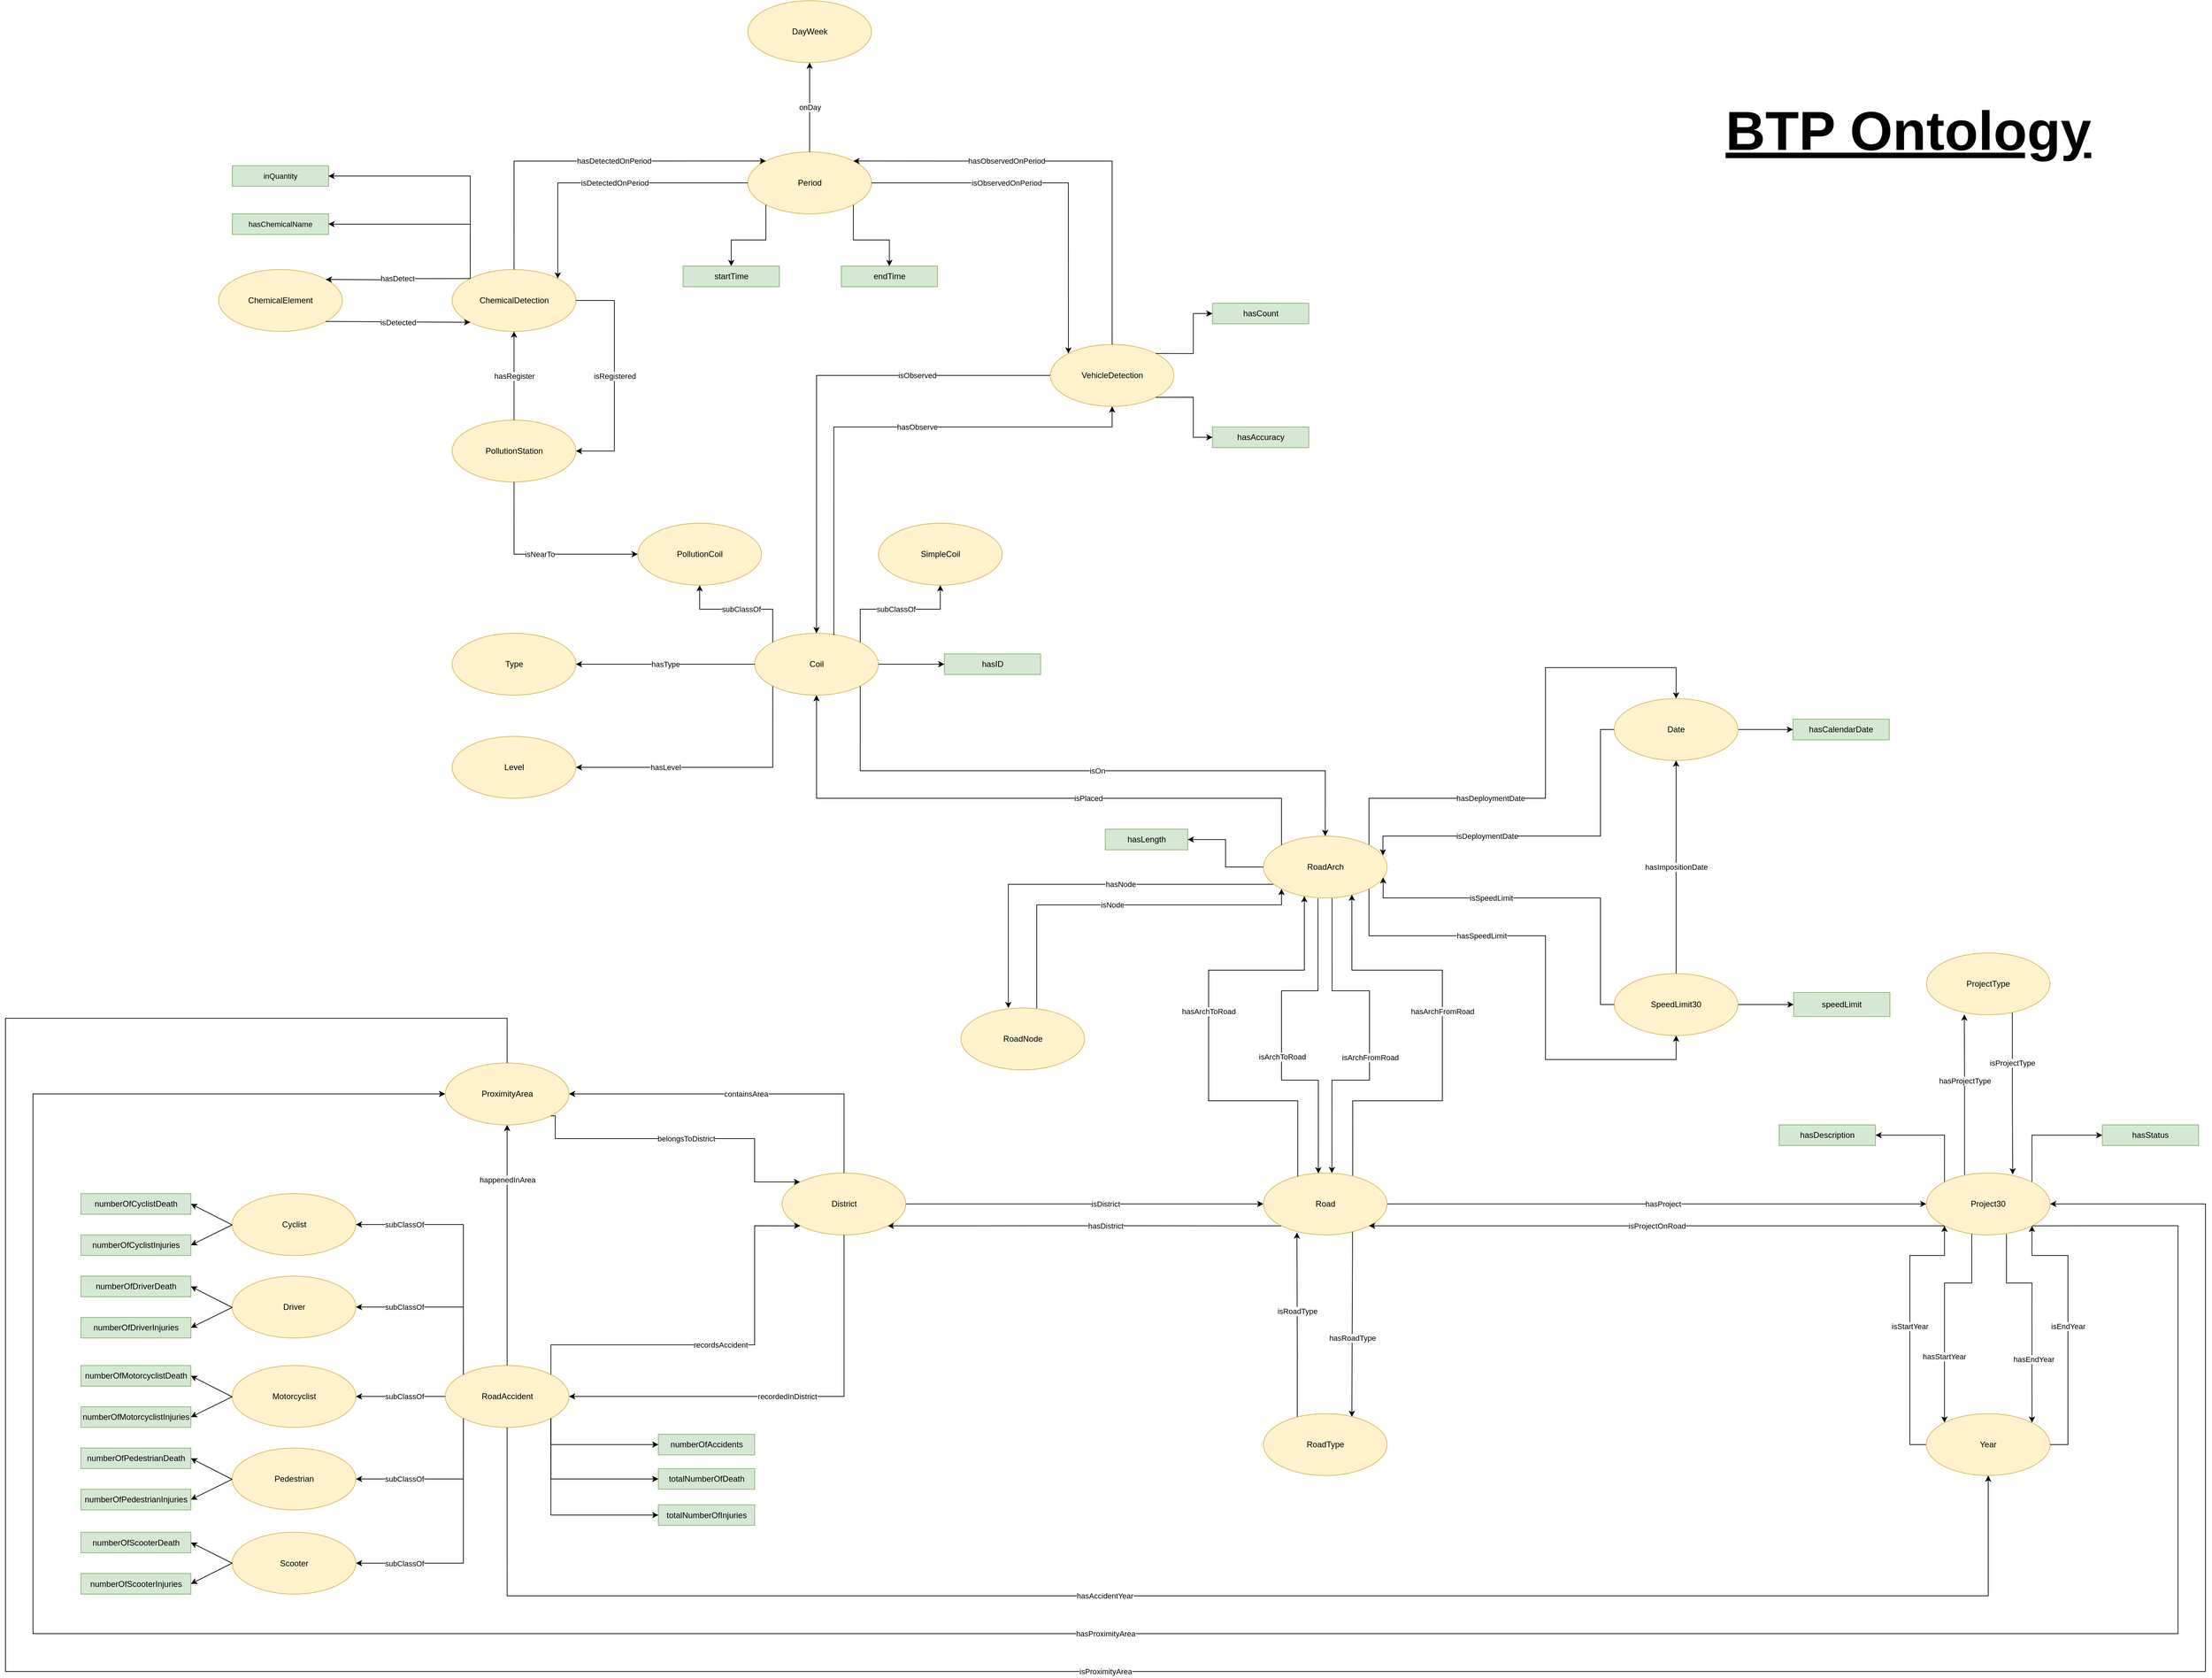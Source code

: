 <mxfile version="25.0.2">
  <diagram id="C5RBs43oDa-KdzZeNtuy" name="Page-1">
    <mxGraphModel dx="4072" dy="3774" grid="1" gridSize="10" guides="1" tooltips="1" connect="1" arrows="1" fold="1" page="1" pageScale="1" pageWidth="827" pageHeight="1169" math="0" shadow="0">
      <root>
        <mxCell id="WIyWlLk6GJQsqaUBKTNV-0" />
        <mxCell id="WIyWlLk6GJQsqaUBKTNV-1" parent="WIyWlLk6GJQsqaUBKTNV-0" />
        <mxCell id="YD-9-609h7HuIPEXH6Xw-1" value="hasDistrict" style="edgeStyle=orthogonalEdgeStyle;rounded=0;orthogonalLoop=1;jettySize=auto;html=1;exitX=0;exitY=1;exitDx=0;exitDy=0;entryX=1;entryY=1;entryDx=0;entryDy=0;" parent="WIyWlLk6GJQsqaUBKTNV-1" source="QVhbbQfxDJ9Yx0kp6-2R-0" target="YD-9-609h7HuIPEXH6Xw-0" edge="1">
          <mxGeometry x="-0.105" relative="1" as="geometry">
            <Array as="points">
              <mxPoint x="-40.33" y="-498" />
              <mxPoint x="-40.33" y="-498" />
            </Array>
            <mxPoint as="offset" />
            <mxPoint x="169.67" y="-355" as="sourcePoint" />
            <mxPoint x="-250.33" y="-375" as="targetPoint" />
          </mxGeometry>
        </mxCell>
        <mxCell id="42lQZNa5xMC4ZWkXNp76-3" value="hasProject" style="edgeStyle=orthogonalEdgeStyle;rounded=0;orthogonalLoop=1;jettySize=auto;html=1;entryX=0;entryY=0.5;entryDx=0;entryDy=0;exitX=1;exitY=0.5;exitDx=0;exitDy=0;" parent="WIyWlLk6GJQsqaUBKTNV-1" source="QVhbbQfxDJ9Yx0kp6-2R-0" target="YD-9-609h7HuIPEXH6Xw-2" edge="1">
          <mxGeometry x="0.022" relative="1" as="geometry">
            <Array as="points">
              <mxPoint x="689.67" y="-530" />
              <mxPoint x="689.67" y="-530" />
            </Array>
            <mxPoint as="offset" />
            <mxPoint x="929.67" y="-685" as="targetPoint" />
          </mxGeometry>
        </mxCell>
        <mxCell id="QVhbbQfxDJ9Yx0kp6-2R-0" value="Road" style="ellipse;whiteSpace=wrap;html=1;fillColor=#fff2cc;strokeColor=#d6b656;" parent="WIyWlLk6GJQsqaUBKTNV-1" vertex="1">
          <mxGeometry x="229.67" y="-575" width="180" height="90" as="geometry" />
        </mxCell>
        <mxCell id="QVhbbQfxDJ9Yx0kp6-2R-4" value="hasNode" style="edgeStyle=orthogonalEdgeStyle;rounded=0;orthogonalLoop=1;jettySize=auto;html=1;entryX=0.385;entryY=0.002;entryDx=0;entryDy=0;exitX=0.081;exitY=0.779;exitDx=0;exitDy=0;exitPerimeter=0;entryPerimeter=0;" parent="WIyWlLk6GJQsqaUBKTNV-1" source="QVhbbQfxDJ9Yx0kp6-2R-1" target="QVhbbQfxDJ9Yx0kp6-2R-2" edge="1">
          <mxGeometry x="-0.213" relative="1" as="geometry">
            <mxPoint x="9.67" y="-1035" as="sourcePoint" />
            <Array as="points">
              <mxPoint x="-141.33" y="-995" />
              <mxPoint x="-141.33" y="-815" />
            </Array>
            <mxPoint as="offset" />
          </mxGeometry>
        </mxCell>
        <mxCell id="YD-9-609h7HuIPEXH6Xw-4" value="hasRoadType" style="edgeStyle=orthogonalEdgeStyle;rounded=0;orthogonalLoop=1;jettySize=auto;html=1;entryX=0.715;entryY=0.053;entryDx=0;entryDy=0;entryPerimeter=0;exitX=0.72;exitY=0.951;exitDx=0;exitDy=0;exitPerimeter=0;" parent="WIyWlLk6GJQsqaUBKTNV-1" source="QVhbbQfxDJ9Yx0kp6-2R-0" target="YD-9-609h7HuIPEXH6Xw-3" edge="1">
          <mxGeometry x="0.153" y="1" relative="1" as="geometry">
            <mxPoint as="offset" />
            <mxPoint x="379.67" y="-455" as="sourcePoint" />
            <Array as="points">
              <mxPoint x="359.67" y="-465" />
              <mxPoint x="358.67" y="-465" />
            </Array>
          </mxGeometry>
        </mxCell>
        <mxCell id="YD-9-609h7HuIPEXH6Xw-35" value="hasArchToRoad" style="edgeStyle=orthogonalEdgeStyle;rounded=0;orthogonalLoop=1;jettySize=auto;html=1;entryX=0.331;entryY=0.97;entryDx=0;entryDy=0;exitX=0.278;exitY=0.057;exitDx=0;exitDy=0;entryPerimeter=0;exitPerimeter=0;" parent="WIyWlLk6GJQsqaUBKTNV-1" source="QVhbbQfxDJ9Yx0kp6-2R-0" target="QVhbbQfxDJ9Yx0kp6-2R-1" edge="1">
          <mxGeometry x="0.093" relative="1" as="geometry">
            <Array as="points">
              <mxPoint x="280" y="-680" />
              <mxPoint x="150" y="-680" />
              <mxPoint x="150" y="-870" />
              <mxPoint x="289" y="-870" />
            </Array>
            <mxPoint as="offset" />
            <mxPoint x="829.319" y="-1895.0" as="sourcePoint" />
          </mxGeometry>
        </mxCell>
        <mxCell id="YD-9-609h7HuIPEXH6Xw-36" value="hasArchFromRoad" style="edgeStyle=orthogonalEdgeStyle;rounded=0;orthogonalLoop=1;jettySize=auto;html=1;entryX=0.715;entryY=0.945;entryDx=0;entryDy=0;exitX=0.722;exitY=0.045;exitDx=0;exitDy=0;entryPerimeter=0;exitPerimeter=0;" parent="WIyWlLk6GJQsqaUBKTNV-1" source="QVhbbQfxDJ9Yx0kp6-2R-0" target="QVhbbQfxDJ9Yx0kp6-2R-1" edge="1">
          <mxGeometry x="0.101" relative="1" as="geometry">
            <Array as="points">
              <mxPoint x="360" y="-680" />
              <mxPoint x="490" y="-680" />
              <mxPoint x="490" y="-870" />
              <mxPoint x="358" y="-870" />
            </Array>
            <mxPoint as="offset" />
            <mxPoint x="879.67" y="-1835" as="sourcePoint" />
          </mxGeometry>
        </mxCell>
        <mxCell id="8UH8jQIATSSK5zJPE66o-1" value="hasDeploymentDate" style="edgeStyle=orthogonalEdgeStyle;rounded=0;orthogonalLoop=1;jettySize=auto;html=1;exitX=1;exitY=0;exitDx=0;exitDy=0;entryX=0.5;entryY=0;entryDx=0;entryDy=0;" parent="WIyWlLk6GJQsqaUBKTNV-1" source="QVhbbQfxDJ9Yx0kp6-2R-1" target="YD-9-609h7HuIPEXH6Xw-22" edge="1">
          <mxGeometry x="-0.347" relative="1" as="geometry">
            <Array as="points">
              <mxPoint x="384" y="-1120" />
              <mxPoint x="640" y="-1120" />
              <mxPoint x="640" y="-1310" />
              <mxPoint x="830" y="-1310" />
            </Array>
            <mxPoint as="offset" />
          </mxGeometry>
        </mxCell>
        <mxCell id="QVhbbQfxDJ9Yx0kp6-2R-1" value="RoadArch" style="ellipse;whiteSpace=wrap;html=1;fillColor=#fff2cc;strokeColor=#d6b656;" parent="WIyWlLk6GJQsqaUBKTNV-1" vertex="1">
          <mxGeometry x="229.67" y="-1065" width="180" height="90" as="geometry" />
        </mxCell>
        <mxCell id="QVhbbQfxDJ9Yx0kp6-2R-2" value="RoadNode" style="ellipse;whiteSpace=wrap;html=1;fillColor=#fff2cc;strokeColor=#d6b656;" parent="WIyWlLk6GJQsqaUBKTNV-1" vertex="1">
          <mxGeometry x="-210.33" y="-815" width="180" height="90" as="geometry" />
        </mxCell>
        <mxCell id="QVhbbQfxDJ9Yx0kp6-2R-9" value="hasLength" style="whiteSpace=wrap;html=1;fillColor=#d5e8d4;strokeColor=#82b366;" parent="WIyWlLk6GJQsqaUBKTNV-1" vertex="1">
          <mxGeometry x="-0.33" y="-1075" width="120" height="30" as="geometry" />
        </mxCell>
        <mxCell id="YD-9-609h7HuIPEXH6Xw-0" value="District" style="ellipse;whiteSpace=wrap;html=1;fillColor=#fff2cc;strokeColor=#d6b656;" parent="WIyWlLk6GJQsqaUBKTNV-1" vertex="1">
          <mxGeometry x="-470.33" y="-575" width="180" height="90" as="geometry" />
        </mxCell>
        <mxCell id="YD-9-609h7HuIPEXH6Xw-11" value="" style="edgeStyle=orthogonalEdgeStyle;rounded=0;orthogonalLoop=1;jettySize=auto;html=1;exitX=0;exitY=0;exitDx=0;exitDy=0;entryX=1;entryY=0.5;entryDx=0;entryDy=0;" parent="WIyWlLk6GJQsqaUBKTNV-1" source="YD-9-609h7HuIPEXH6Xw-2" target="YD-9-609h7HuIPEXH6Xw-10" edge="1">
          <mxGeometry relative="1" as="geometry">
            <Array as="points">
              <mxPoint x="1220" y="-630" />
            </Array>
          </mxGeometry>
        </mxCell>
        <mxCell id="YD-9-609h7HuIPEXH6Xw-18" value="hasProximityArea" style="edgeStyle=orthogonalEdgeStyle;rounded=0;orthogonalLoop=1;jettySize=auto;html=1;exitX=1;exitY=1;exitDx=0;exitDy=0;entryX=0;entryY=0.5;entryDx=0;entryDy=0;" parent="WIyWlLk6GJQsqaUBKTNV-1" source="YD-9-609h7HuIPEXH6Xw-2" target="dnGMem7ugePHwDDMQrrP-42" edge="1">
          <mxGeometry x="-0.109" relative="1" as="geometry">
            <mxPoint x="1213.67" y="-655" as="targetPoint" />
            <Array as="points">
              <mxPoint x="1560" y="-498" />
              <mxPoint x="1560" y="95" />
              <mxPoint x="-1560" y="95" />
              <mxPoint x="-1560" y="-690" />
            </Array>
            <mxPoint as="offset" />
          </mxGeometry>
        </mxCell>
        <mxCell id="YD-9-609h7HuIPEXH6Xw-26" value="isStartYear" style="edgeStyle=orthogonalEdgeStyle;rounded=0;orthogonalLoop=1;jettySize=auto;html=1;exitX=0;exitY=0.5;exitDx=0;exitDy=0;entryX=0;entryY=1;entryDx=0;entryDy=0;" parent="WIyWlLk6GJQsqaUBKTNV-1" source="42lQZNa5xMC4ZWkXNp76-2" target="YD-9-609h7HuIPEXH6Xw-2" edge="1">
          <mxGeometry relative="1" as="geometry">
            <mxPoint as="offset" />
            <mxPoint x="1400" y="-575" as="targetPoint" />
            <Array as="points">
              <mxPoint x="1170" y="-180" />
              <mxPoint x="1170" y="-455" />
              <mxPoint x="1220" y="-455" />
            </Array>
          </mxGeometry>
        </mxCell>
        <mxCell id="8UH8jQIATSSK5zJPE66o-0" style="edgeStyle=orthogonalEdgeStyle;rounded=0;orthogonalLoop=1;jettySize=auto;html=1;exitX=1;exitY=0;exitDx=0;exitDy=0;entryX=0;entryY=0.5;entryDx=0;entryDy=0;" parent="WIyWlLk6GJQsqaUBKTNV-1" source="YD-9-609h7HuIPEXH6Xw-2" edge="1">
          <mxGeometry relative="1" as="geometry">
            <Array as="points">
              <mxPoint x="1348" y="-630" />
            </Array>
            <mxPoint x="1450" y="-630" as="targetPoint" />
          </mxGeometry>
        </mxCell>
        <mxCell id="YD-9-609h7HuIPEXH6Xw-2" value="Project30" style="ellipse;whiteSpace=wrap;html=1;fillColor=#fff2cc;strokeColor=#d6b656;" parent="WIyWlLk6GJQsqaUBKTNV-1" vertex="1">
          <mxGeometry x="1194" y="-575" width="180" height="90" as="geometry" />
        </mxCell>
        <mxCell id="YD-9-609h7HuIPEXH6Xw-3" value="RoadType" style="ellipse;whiteSpace=wrap;html=1;fillColor=#fff2cc;strokeColor=#d6b656;" parent="WIyWlLk6GJQsqaUBKTNV-1" vertex="1">
          <mxGeometry x="229.67" y="-225" width="180" height="90" as="geometry" />
        </mxCell>
        <mxCell id="YD-9-609h7HuIPEXH6Xw-8" value="ProjectType" style="ellipse;whiteSpace=wrap;html=1;fillColor=#fff2cc;strokeColor=#d6b656;" parent="WIyWlLk6GJQsqaUBKTNV-1" vertex="1">
          <mxGeometry x="1194" y="-895" width="180" height="90" as="geometry" />
        </mxCell>
        <mxCell id="YD-9-609h7HuIPEXH6Xw-10" value="hasDescription" style="whiteSpace=wrap;html=1;fillColor=#d5e8d4;strokeColor=#82b366;" parent="WIyWlLk6GJQsqaUBKTNV-1" vertex="1">
          <mxGeometry x="980.0" y="-645" width="140" height="30" as="geometry" />
        </mxCell>
        <mxCell id="YD-9-609h7HuIPEXH6Xw-19" value="hasStatus" style="whiteSpace=wrap;html=1;fillColor=#d5e8d4;strokeColor=#82b366;" parent="WIyWlLk6GJQsqaUBKTNV-1" vertex="1">
          <mxGeometry x="1450" y="-645" width="140" height="30" as="geometry" />
        </mxCell>
        <mxCell id="42lQZNa5xMC4ZWkXNp76-1" style="edgeStyle=orthogonalEdgeStyle;rounded=0;orthogonalLoop=1;jettySize=auto;html=1;entryX=0;entryY=0.5;entryDx=0;entryDy=0;" parent="WIyWlLk6GJQsqaUBKTNV-1" source="YD-9-609h7HuIPEXH6Xw-22" target="42lQZNa5xMC4ZWkXNp76-0" edge="1">
          <mxGeometry relative="1" as="geometry">
            <mxPoint x="921" y="-1460" as="targetPoint" />
          </mxGeometry>
        </mxCell>
        <mxCell id="YD-9-609h7HuIPEXH6Xw-22" value="Date" style="ellipse;whiteSpace=wrap;html=1;fillColor=#fff2cc;strokeColor=#d6b656;" parent="WIyWlLk6GJQsqaUBKTNV-1" vertex="1">
          <mxGeometry x="740" y="-1265" width="180" height="90" as="geometry" />
        </mxCell>
        <mxCell id="YD-9-609h7HuIPEXH6Xw-24" value="hasStartYear" style="edgeStyle=orthogonalEdgeStyle;rounded=0;orthogonalLoop=1;jettySize=auto;html=1;exitX=0.367;exitY=0.986;exitDx=0;exitDy=0;entryX=0;entryY=0;entryDx=0;entryDy=0;exitPerimeter=0;" parent="WIyWlLk6GJQsqaUBKTNV-1" source="YD-9-609h7HuIPEXH6Xw-2" target="42lQZNa5xMC4ZWkXNp76-2" edge="1">
          <mxGeometry x="0.387" relative="1" as="geometry">
            <mxPoint as="offset" />
            <Array as="points">
              <mxPoint x="1260" y="-415" />
              <mxPoint x="1220" y="-415" />
            </Array>
          </mxGeometry>
        </mxCell>
        <mxCell id="YD-9-609h7HuIPEXH6Xw-43" value="hasImpositionDate" style="edgeStyle=orthogonalEdgeStyle;rounded=0;orthogonalLoop=1;jettySize=auto;html=1;" parent="WIyWlLk6GJQsqaUBKTNV-1" source="YD-9-609h7HuIPEXH6Xw-41" target="YD-9-609h7HuIPEXH6Xw-22" edge="1">
          <mxGeometry relative="1" as="geometry" />
        </mxCell>
        <mxCell id="YD-9-609h7HuIPEXH6Xw-45" value="" style="edgeStyle=orthogonalEdgeStyle;rounded=0;orthogonalLoop=1;jettySize=auto;html=1;entryX=0;entryY=0.5;entryDx=0;entryDy=0;" parent="WIyWlLk6GJQsqaUBKTNV-1" source="YD-9-609h7HuIPEXH6Xw-41" target="YD-9-609h7HuIPEXH6Xw-44" edge="1">
          <mxGeometry relative="1" as="geometry">
            <mxPoint x="921" y="-1030" as="targetPoint" />
          </mxGeometry>
        </mxCell>
        <mxCell id="YD-9-609h7HuIPEXH6Xw-41" value="SpeedLimit30" style="ellipse;whiteSpace=wrap;html=1;fillColor=#fff2cc;strokeColor=#d6b656;" parent="WIyWlLk6GJQsqaUBKTNV-1" vertex="1">
          <mxGeometry x="740" y="-865" width="180" height="90" as="geometry" />
        </mxCell>
        <mxCell id="YD-9-609h7HuIPEXH6Xw-42" value="hasSpeedLimit" style="edgeStyle=orthogonalEdgeStyle;rounded=0;orthogonalLoop=1;jettySize=auto;html=1;entryX=0.5;entryY=1;entryDx=0;entryDy=0;exitX=1;exitY=1;exitDx=0;exitDy=0;" parent="WIyWlLk6GJQsqaUBKTNV-1" source="QVhbbQfxDJ9Yx0kp6-2R-1" target="YD-9-609h7HuIPEXH6Xw-41" edge="1">
          <mxGeometry x="-0.364" relative="1" as="geometry">
            <Array as="points">
              <mxPoint x="383" y="-920" />
              <mxPoint x="640" y="-920" />
              <mxPoint x="640" y="-740" />
              <mxPoint x="830" y="-740" />
            </Array>
            <mxPoint as="offset" />
          </mxGeometry>
        </mxCell>
        <mxCell id="YD-9-609h7HuIPEXH6Xw-44" value="speedLimit" style="whiteSpace=wrap;html=1;fillColor=#d5e8d4;strokeColor=#82b366;" parent="WIyWlLk6GJQsqaUBKTNV-1" vertex="1">
          <mxGeometry x="1001" y="-837.5" width="140" height="35" as="geometry" />
        </mxCell>
        <mxCell id="42lQZNa5xMC4ZWkXNp76-0" value="hasCalendarDate" style="whiteSpace=wrap;html=1;fillColor=#d5e8d4;strokeColor=#82b366;" parent="WIyWlLk6GJQsqaUBKTNV-1" vertex="1">
          <mxGeometry x="1000" y="-1235" width="140" height="30" as="geometry" />
        </mxCell>
        <mxCell id="42lQZNa5xMC4ZWkXNp76-2" value="Year" style="ellipse;whiteSpace=wrap;html=1;fillColor=#fff2cc;strokeColor=#d6b656;" parent="WIyWlLk6GJQsqaUBKTNV-1" vertex="1">
          <mxGeometry x="1194" y="-225" width="180" height="90" as="geometry" />
        </mxCell>
        <mxCell id="dnGMem7ugePHwDDMQrrP-1" value="Coil" style="ellipse;whiteSpace=wrap;html=1;fillColor=#fff2cc;strokeColor=#d6b656;" parent="WIyWlLk6GJQsqaUBKTNV-1" vertex="1">
          <mxGeometry x="-510.33" y="-1360" width="180" height="90" as="geometry" />
        </mxCell>
        <mxCell id="dnGMem7ugePHwDDMQrrP-3" value="hasID" style="whiteSpace=wrap;html=1;fillColor=#d5e8d4;strokeColor=#82b366;" parent="WIyWlLk6GJQsqaUBKTNV-1" vertex="1">
          <mxGeometry x="-234.33" y="-1330" width="140" height="30" as="geometry" />
        </mxCell>
        <mxCell id="dnGMem7ugePHwDDMQrrP-4" value="Level" style="ellipse;whiteSpace=wrap;html=1;fillColor=#fff2cc;strokeColor=#d6b656;" parent="WIyWlLk6GJQsqaUBKTNV-1" vertex="1">
          <mxGeometry x="-950.33" y="-1210" width="180" height="90" as="geometry" />
        </mxCell>
        <mxCell id="dnGMem7ugePHwDDMQrrP-5" value="Type" style="ellipse;whiteSpace=wrap;html=1;fillColor=#fff2cc;strokeColor=#d6b656;" parent="WIyWlLk6GJQsqaUBKTNV-1" vertex="1">
          <mxGeometry x="-950.33" y="-1360" width="180" height="90" as="geometry" />
        </mxCell>
        <mxCell id="dnGMem7ugePHwDDMQrrP-6" value="hasLevel" style="edgeStyle=orthogonalEdgeStyle;rounded=0;orthogonalLoop=1;jettySize=auto;html=1;exitX=0;exitY=1;exitDx=0;exitDy=0;entryX=1;entryY=0.5;entryDx=0;entryDy=0;" parent="WIyWlLk6GJQsqaUBKTNV-1" source="dnGMem7ugePHwDDMQrrP-1" target="dnGMem7ugePHwDDMQrrP-4" edge="1">
          <mxGeometry x="0.354" relative="1" as="geometry">
            <mxPoint x="-250.33" y="-1180" as="sourcePoint" />
            <mxPoint x="-500.33" y="-1090" as="targetPoint" />
            <Array as="points">
              <mxPoint x="-484.33" y="-1165" />
            </Array>
            <mxPoint as="offset" />
          </mxGeometry>
        </mxCell>
        <mxCell id="dnGMem7ugePHwDDMQrrP-7" value="hasType" style="edgeStyle=orthogonalEdgeStyle;rounded=0;orthogonalLoop=1;jettySize=auto;html=1;entryX=1;entryY=0.5;entryDx=0;entryDy=0;exitX=0;exitY=0.5;exitDx=0;exitDy=0;" parent="WIyWlLk6GJQsqaUBKTNV-1" source="dnGMem7ugePHwDDMQrrP-1" target="dnGMem7ugePHwDDMQrrP-5" edge="1">
          <mxGeometry relative="1" as="geometry">
            <mxPoint x="-220.33" y="-1440" as="sourcePoint" />
            <mxPoint x="-470.33" y="-1350" as="targetPoint" />
          </mxGeometry>
        </mxCell>
        <mxCell id="dnGMem7ugePHwDDMQrrP-10" value="isPlaced" style="edgeStyle=orthogonalEdgeStyle;rounded=0;orthogonalLoop=1;jettySize=auto;html=1;exitX=0;exitY=0;exitDx=0;exitDy=0;entryX=0.5;entryY=1;entryDx=0;entryDy=0;" parent="WIyWlLk6GJQsqaUBKTNV-1" source="QVhbbQfxDJ9Yx0kp6-2R-1" target="dnGMem7ugePHwDDMQrrP-1" edge="1">
          <mxGeometry x="-0.22" relative="1" as="geometry">
            <mxPoint x="134.996" y="-1341.294" as="sourcePoint" />
            <mxPoint x="-170.33" y="-1325" as="targetPoint" />
            <Array as="points">
              <mxPoint x="256" y="-1120" />
              <mxPoint x="-420" y="-1120" />
            </Array>
            <mxPoint as="offset" />
          </mxGeometry>
        </mxCell>
        <mxCell id="dnGMem7ugePHwDDMQrrP-11" value="isOn" style="edgeStyle=orthogonalEdgeStyle;rounded=0;orthogonalLoop=1;jettySize=auto;html=1;exitX=1;exitY=1;exitDx=0;exitDy=0;entryX=0.5;entryY=0;entryDx=0;entryDy=0;" parent="WIyWlLk6GJQsqaUBKTNV-1" source="dnGMem7ugePHwDDMQrrP-1" target="QVhbbQfxDJ9Yx0kp6-2R-1" edge="1">
          <mxGeometry x="0.046" relative="1" as="geometry">
            <mxPoint x="328.67" y="-1465" as="sourcePoint" />
            <mxPoint x="199.67" y="-1355" as="targetPoint" />
            <Array as="points">
              <mxPoint x="-357" y="-1160" />
              <mxPoint x="320" y="-1160" />
            </Array>
            <mxPoint as="offset" />
          </mxGeometry>
        </mxCell>
        <mxCell id="dnGMem7ugePHwDDMQrrP-12" value="PollutionCoil" style="ellipse;whiteSpace=wrap;html=1;fillColor=#fff2cc;strokeColor=#d6b656;" parent="WIyWlLk6GJQsqaUBKTNV-1" vertex="1">
          <mxGeometry x="-680.33" y="-1520" width="180" height="90" as="geometry" />
        </mxCell>
        <mxCell id="dnGMem7ugePHwDDMQrrP-13" value="SimpleCoil" style="ellipse;whiteSpace=wrap;html=1;fillColor=#fff2cc;strokeColor=#d6b656;" parent="WIyWlLk6GJQsqaUBKTNV-1" vertex="1">
          <mxGeometry x="-330.33" y="-1520" width="180" height="90" as="geometry" />
        </mxCell>
        <mxCell id="dnGMem7ugePHwDDMQrrP-14" value="PollutionStation" style="ellipse;whiteSpace=wrap;html=1;fillColor=#fff2cc;strokeColor=#d6b656;" parent="WIyWlLk6GJQsqaUBKTNV-1" vertex="1">
          <mxGeometry x="-950.33" y="-1670" width="180" height="90" as="geometry" />
        </mxCell>
        <mxCell id="dnGMem7ugePHwDDMQrrP-15" value="VehicleDetection" style="ellipse;whiteSpace=wrap;html=1;fillColor=#fff2cc;strokeColor=#d6b656;" parent="WIyWlLk6GJQsqaUBKTNV-1" vertex="1">
          <mxGeometry x="-80.33" y="-1780" width="180" height="90" as="geometry" />
        </mxCell>
        <mxCell id="dnGMem7ugePHwDDMQrrP-16" value="Period" style="ellipse;whiteSpace=wrap;html=1;fillColor=#fff2cc;strokeColor=#d6b656;" parent="WIyWlLk6GJQsqaUBKTNV-1" vertex="1">
          <mxGeometry x="-520.33" y="-2060" width="180" height="90" as="geometry" />
        </mxCell>
        <mxCell id="dnGMem7ugePHwDDMQrrP-17" value="ChemicalDetection" style="ellipse;whiteSpace=wrap;html=1;fillColor=#fff2cc;strokeColor=#d6b656;" parent="WIyWlLk6GJQsqaUBKTNV-1" vertex="1">
          <mxGeometry x="-950.33" y="-1889" width="180" height="90" as="geometry" />
        </mxCell>
        <mxCell id="dnGMem7ugePHwDDMQrrP-18" value="subClassOf" style="edgeStyle=orthogonalEdgeStyle;rounded=0;orthogonalLoop=1;jettySize=auto;html=1;exitX=0;exitY=0;exitDx=0;exitDy=0;entryX=0.5;entryY=1;entryDx=0;entryDy=0;" parent="WIyWlLk6GJQsqaUBKTNV-1" source="dnGMem7ugePHwDDMQrrP-1" target="dnGMem7ugePHwDDMQrrP-12" edge="1">
          <mxGeometry relative="1" as="geometry">
            <mxPoint x="-567.33" y="-1277" as="sourcePoint" />
            <mxPoint x="-713.33" y="-1480" as="targetPoint" />
          </mxGeometry>
        </mxCell>
        <mxCell id="dnGMem7ugePHwDDMQrrP-19" value="subClassOf" style="edgeStyle=orthogonalEdgeStyle;rounded=0;orthogonalLoop=1;jettySize=auto;html=1;exitX=1;exitY=0;exitDx=0;exitDy=0;entryX=0.5;entryY=1;entryDx=0;entryDy=0;" parent="WIyWlLk6GJQsqaUBKTNV-1" source="dnGMem7ugePHwDDMQrrP-1" target="dnGMem7ugePHwDDMQrrP-13" edge="1">
          <mxGeometry relative="1" as="geometry">
            <mxPoint x="-330.33" y="-1417" as="sourcePoint" />
            <mxPoint x="-436.33" y="-1500" as="targetPoint" />
          </mxGeometry>
        </mxCell>
        <mxCell id="dnGMem7ugePHwDDMQrrP-20" value="isNearTo" style="edgeStyle=orthogonalEdgeStyle;rounded=0;orthogonalLoop=1;jettySize=auto;html=1;exitX=0.5;exitY=1;exitDx=0;exitDy=0;entryX=0;entryY=0.5;entryDx=0;entryDy=0;" parent="WIyWlLk6GJQsqaUBKTNV-1" source="dnGMem7ugePHwDDMQrrP-14" target="dnGMem7ugePHwDDMQrrP-12" edge="1">
          <mxGeometry relative="1" as="geometry">
            <mxPoint x="-784.33" y="-1447" as="sourcePoint" />
            <mxPoint x="-890.33" y="-1530" as="targetPoint" />
          </mxGeometry>
        </mxCell>
        <mxCell id="dnGMem7ugePHwDDMQrrP-21" value="hasRegister" style="edgeStyle=orthogonalEdgeStyle;rounded=0;orthogonalLoop=1;jettySize=auto;html=1;exitX=0.5;exitY=0;exitDx=0;exitDy=0;entryX=0.5;entryY=1;entryDx=0;entryDy=0;" parent="WIyWlLk6GJQsqaUBKTNV-1" source="dnGMem7ugePHwDDMQrrP-14" target="dnGMem7ugePHwDDMQrrP-17" edge="1">
          <mxGeometry relative="1" as="geometry">
            <mxPoint x="-634.33" y="-1690.48" as="sourcePoint" />
            <mxPoint x="-740.33" y="-1773.48" as="targetPoint" />
          </mxGeometry>
        </mxCell>
        <mxCell id="dnGMem7ugePHwDDMQrrP-22" value="isRegistered" style="edgeStyle=orthogonalEdgeStyle;rounded=0;orthogonalLoop=1;jettySize=auto;html=1;exitX=1;exitY=0.5;exitDx=0;exitDy=0;entryX=1;entryY=0.5;entryDx=0;entryDy=0;" parent="WIyWlLk6GJQsqaUBKTNV-1" source="dnGMem7ugePHwDDMQrrP-17" target="dnGMem7ugePHwDDMQrrP-14" edge="1">
          <mxGeometry relative="1" as="geometry">
            <mxPoint x="-624.33" y="-1716" as="sourcePoint" />
            <mxPoint x="-730.33" y="-1799" as="targetPoint" />
            <Array as="points">
              <mxPoint x="-714.33" y="-1844" />
              <mxPoint x="-714.33" y="-1625" />
            </Array>
          </mxGeometry>
        </mxCell>
        <mxCell id="dnGMem7ugePHwDDMQrrP-23" value="ChemicalElement" style="ellipse;whiteSpace=wrap;html=1;fillColor=#fff2cc;strokeColor=#d6b656;" parent="WIyWlLk6GJQsqaUBKTNV-1" vertex="1">
          <mxGeometry x="-1290" y="-1889" width="180" height="90" as="geometry" />
        </mxCell>
        <mxCell id="dnGMem7ugePHwDDMQrrP-24" value="DayWeek" style="ellipse;whiteSpace=wrap;html=1;fillColor=#fff2cc;strokeColor=#d6b656;" parent="WIyWlLk6GJQsqaUBKTNV-1" vertex="1">
          <mxGeometry x="-520.33" y="-2280" width="180" height="90" as="geometry" />
        </mxCell>
        <mxCell id="dnGMem7ugePHwDDMQrrP-25" value="onDay" style="edgeStyle=orthogonalEdgeStyle;rounded=0;orthogonalLoop=1;jettySize=auto;html=1;exitX=0.5;exitY=0;exitDx=0;exitDy=0;entryX=0.5;entryY=1;entryDx=0;entryDy=0;" parent="WIyWlLk6GJQsqaUBKTNV-1" source="dnGMem7ugePHwDDMQrrP-16" target="dnGMem7ugePHwDDMQrrP-24" edge="1">
          <mxGeometry relative="1" as="geometry">
            <mxPoint x="-240.33" y="-2110" as="sourcePoint" />
            <mxPoint x="-240.33" y="-2265" as="targetPoint" />
          </mxGeometry>
        </mxCell>
        <mxCell id="dnGMem7ugePHwDDMQrrP-26" value="hasDetect" style="edgeStyle=orthogonalEdgeStyle;rounded=0;orthogonalLoop=1;jettySize=auto;html=1;exitX=0;exitY=0;exitDx=0;exitDy=0;entryX=1;entryY=0;entryDx=0;entryDy=0;" parent="WIyWlLk6GJQsqaUBKTNV-1" source="dnGMem7ugePHwDDMQrrP-17" edge="1">
          <mxGeometry relative="1" as="geometry">
            <mxPoint x="-890.33" y="-2010" as="sourcePoint" />
            <mxPoint x="-1134.198" y="-1874.523" as="targetPoint" />
          </mxGeometry>
        </mxCell>
        <mxCell id="dnGMem7ugePHwDDMQrrP-27" value="isDetected" style="edgeStyle=orthogonalEdgeStyle;rounded=0;orthogonalLoop=1;jettySize=auto;html=1;exitX=1;exitY=1;exitDx=0;exitDy=0;entryX=0;entryY=1;entryDx=0;entryDy=0;" parent="WIyWlLk6GJQsqaUBKTNV-1" target="dnGMem7ugePHwDDMQrrP-17" edge="1">
          <mxGeometry relative="1" as="geometry">
            <mxPoint x="-1134.198" y="-1813.477" as="sourcePoint" />
            <mxPoint x="-1030.33" y="-1935" as="targetPoint" />
          </mxGeometry>
        </mxCell>
        <mxCell id="dnGMem7ugePHwDDMQrrP-28" value="hasDetectedOnPeriod" style="edgeStyle=orthogonalEdgeStyle;rounded=0;orthogonalLoop=1;jettySize=auto;html=1;exitX=0.5;exitY=0;exitDx=0;exitDy=0;entryX=0;entryY=0;entryDx=0;entryDy=0;" parent="WIyWlLk6GJQsqaUBKTNV-1" source="dnGMem7ugePHwDDMQrrP-17" target="dnGMem7ugePHwDDMQrrP-16" edge="1">
          <mxGeometry x="0.16" relative="1" as="geometry">
            <mxPoint x="-740.33" y="-1925" as="sourcePoint" />
            <mxPoint x="-740.33" y="-2080" as="targetPoint" />
            <Array as="points">
              <mxPoint x="-860.33" y="-2047" />
            </Array>
            <mxPoint x="-1" as="offset" />
          </mxGeometry>
        </mxCell>
        <mxCell id="dnGMem7ugePHwDDMQrrP-29" value="isDetectedOnPeriod" style="edgeStyle=orthogonalEdgeStyle;rounded=0;orthogonalLoop=1;jettySize=auto;html=1;exitX=0;exitY=0.5;exitDx=0;exitDy=0;entryX=1;entryY=0;entryDx=0;entryDy=0;" parent="WIyWlLk6GJQsqaUBKTNV-1" source="dnGMem7ugePHwDDMQrrP-16" target="dnGMem7ugePHwDDMQrrP-17" edge="1">
          <mxGeometry x="-0.066" relative="1" as="geometry">
            <mxPoint x="-680.33" y="-1960" as="sourcePoint" />
            <mxPoint x="-680.33" y="-2115" as="targetPoint" />
            <mxPoint as="offset" />
          </mxGeometry>
        </mxCell>
        <mxCell id="dnGMem7ugePHwDDMQrrP-30" value="hasObservedOnPeriod" style="edgeStyle=orthogonalEdgeStyle;rounded=0;orthogonalLoop=1;jettySize=auto;html=1;exitX=0.5;exitY=0;exitDx=0;exitDy=0;entryX=1;entryY=0;entryDx=0;entryDy=0;" parent="WIyWlLk6GJQsqaUBKTNV-1" source="dnGMem7ugePHwDDMQrrP-15" target="dnGMem7ugePHwDDMQrrP-16" edge="1">
          <mxGeometry x="0.309" relative="1" as="geometry">
            <mxPoint x="-0.33" y="-1825" as="sourcePoint" />
            <mxPoint x="-0.33" y="-1980" as="targetPoint" />
            <Array as="points">
              <mxPoint x="9.67" y="-2047" />
            </Array>
            <mxPoint as="offset" />
          </mxGeometry>
        </mxCell>
        <mxCell id="dnGMem7ugePHwDDMQrrP-31" value="isObservedOnPeriod" style="edgeStyle=orthogonalEdgeStyle;rounded=0;orthogonalLoop=1;jettySize=auto;html=1;exitX=1;exitY=0.5;exitDx=0;exitDy=0;entryX=0;entryY=0;entryDx=0;entryDy=0;" parent="WIyWlLk6GJQsqaUBKTNV-1" source="dnGMem7ugePHwDDMQrrP-16" target="dnGMem7ugePHwDDMQrrP-15" edge="1">
          <mxGeometry x="-0.267" relative="1" as="geometry">
            <mxPoint x="-200.33" y="-1900" as="sourcePoint" />
            <mxPoint x="-200.33" y="-2055" as="targetPoint" />
            <mxPoint as="offset" />
          </mxGeometry>
        </mxCell>
        <mxCell id="dnGMem7ugePHwDDMQrrP-32" value="hasObserve" style="edgeStyle=orthogonalEdgeStyle;rounded=0;orthogonalLoop=1;jettySize=auto;html=1;exitX=0.64;exitY=0.029;exitDx=0;exitDy=0;exitPerimeter=0;entryX=0.5;entryY=1;entryDx=0;entryDy=0;" parent="WIyWlLk6GJQsqaUBKTNV-1" source="dnGMem7ugePHwDDMQrrP-1" target="dnGMem7ugePHwDDMQrrP-15" edge="1">
          <mxGeometry x="0.148" relative="1" as="geometry">
            <mxPoint x="-394.33" y="-1370" as="sourcePoint" />
            <mxPoint x="9.67" y="-1650" as="targetPoint" />
            <mxPoint as="offset" />
            <Array as="points">
              <mxPoint x="-395.33" y="-1660" />
              <mxPoint x="9.67" y="-1660" />
            </Array>
          </mxGeometry>
        </mxCell>
        <mxCell id="dnGMem7ugePHwDDMQrrP-33" value="isObserved" style="edgeStyle=orthogonalEdgeStyle;rounded=0;orthogonalLoop=1;jettySize=auto;html=1;exitX=0;exitY=0.5;exitDx=0;exitDy=0;entryX=0.5;entryY=0;entryDx=0;entryDy=0;" parent="WIyWlLk6GJQsqaUBKTNV-1" source="dnGMem7ugePHwDDMQrrP-15" target="dnGMem7ugePHwDDMQrrP-1" edge="1">
          <mxGeometry x="-0.457" relative="1" as="geometry">
            <mxPoint x="-190.33" y="-1670" as="sourcePoint" />
            <mxPoint x="-190.33" y="-1825" as="targetPoint" />
            <mxPoint as="offset" />
          </mxGeometry>
        </mxCell>
        <mxCell id="dnGMem7ugePHwDDMQrrP-34" value="hasAccuracy" style="whiteSpace=wrap;html=1;fillColor=#d5e8d4;strokeColor=#82b366;" parent="WIyWlLk6GJQsqaUBKTNV-1" vertex="1">
          <mxGeometry x="155.67" y="-1660" width="140" height="30" as="geometry" />
        </mxCell>
        <mxCell id="dnGMem7ugePHwDDMQrrP-35" value="hasCount" style="whiteSpace=wrap;html=1;fillColor=#d5e8d4;strokeColor=#82b366;" parent="WIyWlLk6GJQsqaUBKTNV-1" vertex="1">
          <mxGeometry x="155.67" y="-1840" width="140" height="30" as="geometry" />
        </mxCell>
        <mxCell id="dnGMem7ugePHwDDMQrrP-38" value="startTime" style="whiteSpace=wrap;html=1;fillColor=#d5e8d4;strokeColor=#82b366;" parent="WIyWlLk6GJQsqaUBKTNV-1" vertex="1">
          <mxGeometry x="-614.33" y="-1894" width="140" height="30" as="geometry" />
        </mxCell>
        <mxCell id="dnGMem7ugePHwDDMQrrP-39" value="endTime" style="whiteSpace=wrap;html=1;fillColor=#d5e8d4;strokeColor=#82b366;" parent="WIyWlLk6GJQsqaUBKTNV-1" vertex="1">
          <mxGeometry x="-384.33" y="-1894" width="140" height="30" as="geometry" />
        </mxCell>
        <mxCell id="dnGMem7ugePHwDDMQrrP-42" value="ProximityArea" style="ellipse;whiteSpace=wrap;html=1;fillColor=#fff2cc;strokeColor=#d6b656;" parent="WIyWlLk6GJQsqaUBKTNV-1" vertex="1">
          <mxGeometry x="-960.33" y="-735" width="180" height="90" as="geometry" />
        </mxCell>
        <mxCell id="dnGMem7ugePHwDDMQrrP-43" value="RoadAccident" style="ellipse;whiteSpace=wrap;html=1;fillColor=#fff2cc;strokeColor=#d6b656;" parent="WIyWlLk6GJQsqaUBKTNV-1" vertex="1">
          <mxGeometry x="-960.33" y="-295" width="180" height="90" as="geometry" />
        </mxCell>
        <mxCell id="dnGMem7ugePHwDDMQrrP-44" value="Driver" style="ellipse;whiteSpace=wrap;html=1;fillColor=#fff2cc;strokeColor=#d6b656;" parent="WIyWlLk6GJQsqaUBKTNV-1" vertex="1">
          <mxGeometry x="-1270.33" y="-425" width="180" height="90" as="geometry" />
        </mxCell>
        <mxCell id="dnGMem7ugePHwDDMQrrP-45" value="Motorcyclist" style="ellipse;whiteSpace=wrap;html=1;fillColor=#fff2cc;strokeColor=#d6b656;" parent="WIyWlLk6GJQsqaUBKTNV-1" vertex="1">
          <mxGeometry x="-1270.33" y="-295" width="180" height="90" as="geometry" />
        </mxCell>
        <mxCell id="dnGMem7ugePHwDDMQrrP-46" value="Pedestrian" style="ellipse;whiteSpace=wrap;html=1;fillColor=#fff2cc;strokeColor=#d6b656;" parent="WIyWlLk6GJQsqaUBKTNV-1" vertex="1">
          <mxGeometry x="-1270.33" y="-175" width="180" height="90" as="geometry" />
        </mxCell>
        <mxCell id="dnGMem7ugePHwDDMQrrP-47" value="Scooter" style="ellipse;whiteSpace=wrap;html=1;fillColor=#fff2cc;strokeColor=#d6b656;" parent="WIyWlLk6GJQsqaUBKTNV-1" vertex="1">
          <mxGeometry x="-1270.33" y="-52.5" width="180" height="90" as="geometry" />
        </mxCell>
        <mxCell id="dnGMem7ugePHwDDMQrrP-48" value="Cyclist" style="ellipse;whiteSpace=wrap;html=1;fillColor=#fff2cc;strokeColor=#d6b656;" parent="WIyWlLk6GJQsqaUBKTNV-1" vertex="1">
          <mxGeometry x="-1270.33" y="-545" width="180" height="90" as="geometry" />
        </mxCell>
        <mxCell id="SAhxeZTdPmEhW_cUlzkI-0" value="subClassOf" style="edgeStyle=orthogonalEdgeStyle;rounded=0;orthogonalLoop=1;jettySize=auto;html=1;exitX=0;exitY=0;exitDx=0;exitDy=0;entryX=1;entryY=0.5;entryDx=0;entryDy=0;" parent="WIyWlLk6GJQsqaUBKTNV-1" source="dnGMem7ugePHwDDMQrrP-43" target="dnGMem7ugePHwDDMQrrP-48" edge="1">
          <mxGeometry x="0.624" relative="1" as="geometry">
            <mxPoint x="-950.33" y="-445" as="sourcePoint" />
            <mxPoint x="-1056.33" y="-528" as="targetPoint" />
            <Array as="points">
              <mxPoint x="-934.33" y="-500" />
            </Array>
            <mxPoint as="offset" />
          </mxGeometry>
        </mxCell>
        <mxCell id="SAhxeZTdPmEhW_cUlzkI-1" value="subClassOf" style="edgeStyle=orthogonalEdgeStyle;rounded=0;orthogonalLoop=1;jettySize=auto;html=1;exitX=0;exitY=0;exitDx=0;exitDy=0;entryX=1;entryY=0.5;entryDx=0;entryDy=0;" parent="WIyWlLk6GJQsqaUBKTNV-1" source="dnGMem7ugePHwDDMQrrP-43" target="dnGMem7ugePHwDDMQrrP-44" edge="1">
          <mxGeometry x="0.447" relative="1" as="geometry">
            <mxPoint x="-1000.33" y="-295" as="sourcePoint" />
            <mxPoint x="-1106.33" y="-378" as="targetPoint" />
            <Array as="points">
              <mxPoint x="-934" y="-380" />
            </Array>
            <mxPoint as="offset" />
          </mxGeometry>
        </mxCell>
        <mxCell id="SAhxeZTdPmEhW_cUlzkI-2" value="subClassOf" style="edgeStyle=orthogonalEdgeStyle;rounded=0;orthogonalLoop=1;jettySize=auto;html=1;exitX=0;exitY=0.5;exitDx=0;exitDy=0;entryX=1;entryY=0.5;entryDx=0;entryDy=0;" parent="WIyWlLk6GJQsqaUBKTNV-1" source="dnGMem7ugePHwDDMQrrP-43" target="dnGMem7ugePHwDDMQrrP-45" edge="1">
          <mxGeometry x="-0.082" relative="1" as="geometry">
            <mxPoint x="-960.33" y="-145" as="sourcePoint" />
            <mxPoint x="-1066.33" y="-228" as="targetPoint" />
            <mxPoint as="offset" />
          </mxGeometry>
        </mxCell>
        <mxCell id="SAhxeZTdPmEhW_cUlzkI-3" value="subClassOf" style="edgeStyle=orthogonalEdgeStyle;rounded=0;orthogonalLoop=1;jettySize=auto;html=1;exitX=0;exitY=1;exitDx=0;exitDy=0;entryX=1;entryY=0.5;entryDx=0;entryDy=0;" parent="WIyWlLk6GJQsqaUBKTNV-1" source="dnGMem7ugePHwDDMQrrP-43" target="dnGMem7ugePHwDDMQrrP-46" edge="1">
          <mxGeometry x="0.425" relative="1" as="geometry">
            <mxPoint x="-940.33" y="-135" as="sourcePoint" />
            <mxPoint x="-1046.33" y="-218" as="targetPoint" />
            <Array as="points">
              <mxPoint x="-934" y="-130" />
            </Array>
            <mxPoint as="offset" />
          </mxGeometry>
        </mxCell>
        <mxCell id="SAhxeZTdPmEhW_cUlzkI-4" value="subClassOf" style="edgeStyle=orthogonalEdgeStyle;rounded=0;orthogonalLoop=1;jettySize=auto;html=1;exitX=0;exitY=1;exitDx=0;exitDy=0;entryX=1;entryY=0.5;entryDx=0;entryDy=0;" parent="WIyWlLk6GJQsqaUBKTNV-1" source="dnGMem7ugePHwDDMQrrP-43" target="dnGMem7ugePHwDDMQrrP-47" edge="1">
          <mxGeometry x="0.617" relative="1" as="geometry">
            <mxPoint x="-980.33" y="-45" as="sourcePoint" />
            <mxPoint x="-1086.33" y="-128" as="targetPoint" />
            <Array as="points">
              <mxPoint x="-934.33" y="-7" />
            </Array>
            <mxPoint as="offset" />
          </mxGeometry>
        </mxCell>
        <mxCell id="SAhxeZTdPmEhW_cUlzkI-5" value="recordedInDistrict" style="edgeStyle=orthogonalEdgeStyle;rounded=0;orthogonalLoop=1;jettySize=auto;html=1;exitX=0.5;exitY=1;exitDx=0;exitDy=0;entryX=1;entryY=0.5;entryDx=0;entryDy=0;" parent="WIyWlLk6GJQsqaUBKTNV-1" source="YD-9-609h7HuIPEXH6Xw-0" target="dnGMem7ugePHwDDMQrrP-43" edge="1">
          <mxGeometry relative="1" as="geometry">
            <mxPoint x="-590.33" y="-315" as="sourcePoint" />
            <mxPoint x="-696.33" y="-398" as="targetPoint" />
          </mxGeometry>
        </mxCell>
        <mxCell id="SAhxeZTdPmEhW_cUlzkI-6" value="recordsAccident" style="edgeStyle=orthogonalEdgeStyle;rounded=0;orthogonalLoop=1;jettySize=auto;html=1;exitX=1;exitY=0;exitDx=0;exitDy=0;entryX=0;entryY=1;entryDx=0;entryDy=0;" parent="WIyWlLk6GJQsqaUBKTNV-1" source="dnGMem7ugePHwDDMQrrP-43" target="YD-9-609h7HuIPEXH6Xw-0" edge="1">
          <mxGeometry relative="1" as="geometry">
            <mxPoint x="-540.33" y="-385" as="sourcePoint" />
            <mxPoint x="-570.33" y="-515" as="targetPoint" />
            <Array as="points">
              <mxPoint x="-806.33" y="-325" />
              <mxPoint x="-510.33" y="-325" />
              <mxPoint x="-510.33" y="-498" />
            </Array>
          </mxGeometry>
        </mxCell>
        <mxCell id="SAhxeZTdPmEhW_cUlzkI-7" value="happenedInArea" style="edgeStyle=orthogonalEdgeStyle;rounded=0;orthogonalLoop=1;jettySize=auto;html=1;exitX=0.5;exitY=0;exitDx=0;exitDy=0;entryX=0.5;entryY=1;entryDx=0;entryDy=0;" parent="WIyWlLk6GJQsqaUBKTNV-1" source="dnGMem7ugePHwDDMQrrP-43" target="dnGMem7ugePHwDDMQrrP-42" edge="1">
          <mxGeometry x="0.543" relative="1" as="geometry">
            <mxPoint x="-750.33" y="-515" as="sourcePoint" />
            <mxPoint x="-856.33" y="-598" as="targetPoint" />
            <mxPoint as="offset" />
          </mxGeometry>
        </mxCell>
        <mxCell id="SAhxeZTdPmEhW_cUlzkI-8" value="belongsToDistrict" style="edgeStyle=orthogonalEdgeStyle;rounded=0;orthogonalLoop=1;jettySize=auto;html=1;exitX=1;exitY=1;exitDx=0;exitDy=0;" parent="WIyWlLk6GJQsqaUBKTNV-1" source="dnGMem7ugePHwDDMQrrP-42" edge="1">
          <mxGeometry relative="1" as="geometry">
            <mxPoint x="-640.33" y="-605" as="sourcePoint" />
            <mxPoint x="-444.33" y="-562" as="targetPoint" />
            <Array as="points">
              <mxPoint x="-800.33" y="-658" />
              <mxPoint x="-800.33" y="-625" />
              <mxPoint x="-510.33" y="-625" />
              <mxPoint x="-510.33" y="-562" />
            </Array>
          </mxGeometry>
        </mxCell>
        <mxCell id="SAhxeZTdPmEhW_cUlzkI-9" value="containsArea" style="edgeStyle=orthogonalEdgeStyle;rounded=0;orthogonalLoop=1;jettySize=auto;html=1;exitX=0.5;exitY=0;exitDx=0;exitDy=0;entryX=1;entryY=0.5;entryDx=0;entryDy=0;" parent="WIyWlLk6GJQsqaUBKTNV-1" source="YD-9-609h7HuIPEXH6Xw-0" target="dnGMem7ugePHwDDMQrrP-42" edge="1">
          <mxGeometry relative="1" as="geometry">
            <mxPoint x="-510.33" y="-715" as="sourcePoint" />
            <mxPoint x="-616.33" y="-798" as="targetPoint" />
          </mxGeometry>
        </mxCell>
        <mxCell id="SAhxeZTdPmEhW_cUlzkI-10" value="hasAccidentYear" style="edgeStyle=orthogonalEdgeStyle;rounded=0;orthogonalLoop=1;jettySize=auto;html=1;exitX=0.5;exitY=1;exitDx=0;exitDy=0;entryX=0.5;entryY=1;entryDx=0;entryDy=0;" parent="WIyWlLk6GJQsqaUBKTNV-1" source="dnGMem7ugePHwDDMQrrP-43" target="42lQZNa5xMC4ZWkXNp76-2" edge="1">
          <mxGeometry x="-0.134" relative="1" as="geometry">
            <mxPoint x="1093.67" y="15" as="sourcePoint" />
            <mxPoint x="987.67" y="-68" as="targetPoint" />
            <Array as="points">
              <mxPoint x="-870" y="40" />
              <mxPoint x="1284" y="40" />
            </Array>
            <mxPoint as="offset" />
          </mxGeometry>
        </mxCell>
        <mxCell id="SAhxeZTdPmEhW_cUlzkI-12" value="&lt;span style=&quot;font-size: 11px; text-wrap: nowrap; background-color: rgb(213, 232, 212);&quot;&gt;hasChemicalName&lt;/span&gt;" style="whiteSpace=wrap;html=1;fillColor=#d5e8d4;strokeColor=#82b366;" parent="WIyWlLk6GJQsqaUBKTNV-1" vertex="1">
          <mxGeometry x="-1270" y="-1970" width="140" height="30" as="geometry" />
        </mxCell>
        <mxCell id="SAhxeZTdPmEhW_cUlzkI-13" value="&lt;span style=&quot;font-size: 11px; text-wrap: nowrap; background-color: rgb(213, 232, 212);&quot;&gt;inQuantity&lt;/span&gt;" style="whiteSpace=wrap;html=1;fillColor=#d5e8d4;strokeColor=#82b366;" parent="WIyWlLk6GJQsqaUBKTNV-1" vertex="1">
          <mxGeometry x="-1270" y="-2040" width="140" height="30" as="geometry" />
        </mxCell>
        <mxCell id="SAhxeZTdPmEhW_cUlzkI-20" value="numberOfAccidents" style="whiteSpace=wrap;html=1;fillColor=#d5e8d4;strokeColor=#82b366;" parent="WIyWlLk6GJQsqaUBKTNV-1" vertex="1">
          <mxGeometry x="-650.33" y="-195" width="140" height="30" as="geometry" />
        </mxCell>
        <mxCell id="SAhxeZTdPmEhW_cUlzkI-21" value="totalNumberOfDeath" style="whiteSpace=wrap;html=1;fillColor=#d5e8d4;strokeColor=#82b366;" parent="WIyWlLk6GJQsqaUBKTNV-1" vertex="1">
          <mxGeometry x="-650.33" y="-145" width="140" height="30" as="geometry" />
        </mxCell>
        <mxCell id="SAhxeZTdPmEhW_cUlzkI-22" value="totalNumberOfInjuries" style="whiteSpace=wrap;html=1;fillColor=#d5e8d4;strokeColor=#82b366;" parent="WIyWlLk6GJQsqaUBKTNV-1" vertex="1">
          <mxGeometry x="-650.33" y="-92.5" width="140" height="30" as="geometry" />
        </mxCell>
        <mxCell id="SAhxeZTdPmEhW_cUlzkI-23" value="" style="edgeStyle=orthogonalEdgeStyle;rounded=0;orthogonalLoop=1;jettySize=auto;html=1;exitX=1;exitY=0.5;exitDx=0;exitDy=0;entryX=0;entryY=0.5;entryDx=0;entryDy=0;" parent="WIyWlLk6GJQsqaUBKTNV-1" source="dnGMem7ugePHwDDMQrrP-1" target="dnGMem7ugePHwDDMQrrP-3" edge="1">
          <mxGeometry relative="1" as="geometry">
            <mxPoint x="-164.33" y="-1260" as="sourcePoint" />
            <mxPoint x="-314.33" y="-1200" as="targetPoint" />
          </mxGeometry>
        </mxCell>
        <mxCell id="SAhxeZTdPmEhW_cUlzkI-26" value="" style="edgeStyle=orthogonalEdgeStyle;rounded=0;orthogonalLoop=1;jettySize=auto;html=1;exitX=0;exitY=0;exitDx=0;exitDy=0;entryX=1;entryY=0.5;entryDx=0;entryDy=0;" parent="WIyWlLk6GJQsqaUBKTNV-1" source="dnGMem7ugePHwDDMQrrP-17" edge="1">
          <mxGeometry relative="1" as="geometry">
            <mxPoint x="-974.33" y="-2030" as="sourcePoint" />
            <mxPoint x="-1130.33" y="-2025" as="targetPoint" />
            <Array as="points">
              <mxPoint x="-924.33" y="-2025" />
            </Array>
          </mxGeometry>
        </mxCell>
        <mxCell id="SAhxeZTdPmEhW_cUlzkI-27" value="" style="edgeStyle=orthogonalEdgeStyle;rounded=0;orthogonalLoop=1;jettySize=auto;html=1;exitX=0;exitY=0;exitDx=0;exitDy=0;entryX=1;entryY=0.5;entryDx=0;entryDy=0;" parent="WIyWlLk6GJQsqaUBKTNV-1" source="dnGMem7ugePHwDDMQrrP-17" edge="1">
          <mxGeometry relative="1" as="geometry">
            <mxPoint x="-1014.33" y="-1960" as="sourcePoint" />
            <mxPoint x="-1130.33" y="-1955" as="targetPoint" />
            <Array as="points">
              <mxPoint x="-924.33" y="-1955" />
            </Array>
          </mxGeometry>
        </mxCell>
        <mxCell id="SAhxeZTdPmEhW_cUlzkI-28" value="" style="edgeStyle=orthogonalEdgeStyle;rounded=0;orthogonalLoop=1;jettySize=auto;html=1;exitX=1;exitY=1;exitDx=0;exitDy=0;entryX=0;entryY=0.5;entryDx=0;entryDy=0;" parent="WIyWlLk6GJQsqaUBKTNV-1" source="dnGMem7ugePHwDDMQrrP-43" target="SAhxeZTdPmEhW_cUlzkI-22" edge="1">
          <mxGeometry relative="1" as="geometry">
            <mxPoint x="-750.33" y="-135" as="sourcePoint" />
            <mxPoint x="-640.33" y="-135" as="targetPoint" />
            <Array as="points">
              <mxPoint x="-806.33" y="-78" />
            </Array>
          </mxGeometry>
        </mxCell>
        <mxCell id="SAhxeZTdPmEhW_cUlzkI-29" value="" style="edgeStyle=orthogonalEdgeStyle;rounded=0;orthogonalLoop=1;jettySize=auto;html=1;exitX=1;exitY=1;exitDx=0;exitDy=0;entryX=0;entryY=0.5;entryDx=0;entryDy=0;" parent="WIyWlLk6GJQsqaUBKTNV-1" source="dnGMem7ugePHwDDMQrrP-43" target="SAhxeZTdPmEhW_cUlzkI-21" edge="1">
          <mxGeometry relative="1" as="geometry">
            <mxPoint x="-740.33" y="-135" as="sourcePoint" />
            <mxPoint x="-630.33" y="-135" as="targetPoint" />
            <Array as="points">
              <mxPoint x="-806.33" y="-130" />
            </Array>
          </mxGeometry>
        </mxCell>
        <mxCell id="SAhxeZTdPmEhW_cUlzkI-30" value="" style="edgeStyle=orthogonalEdgeStyle;rounded=0;orthogonalLoop=1;jettySize=auto;html=1;exitX=1;exitY=1;exitDx=0;exitDy=0;entryX=0;entryY=0.5;entryDx=0;entryDy=0;" parent="WIyWlLk6GJQsqaUBKTNV-1" source="dnGMem7ugePHwDDMQrrP-43" target="SAhxeZTdPmEhW_cUlzkI-20" edge="1">
          <mxGeometry relative="1" as="geometry">
            <mxPoint x="-720.33" y="-175" as="sourcePoint" />
            <mxPoint x="-610.33" y="-175" as="targetPoint" />
            <Array as="points">
              <mxPoint x="-806.33" y="-180" />
            </Array>
          </mxGeometry>
        </mxCell>
        <mxCell id="SAhxeZTdPmEhW_cUlzkI-31" value="" style="edgeStyle=orthogonalEdgeStyle;rounded=0;orthogonalLoop=1;jettySize=auto;html=1;exitX=1;exitY=0;exitDx=0;exitDy=0;entryX=0;entryY=0.5;entryDx=0;entryDy=0;" parent="WIyWlLk6GJQsqaUBKTNV-1" source="dnGMem7ugePHwDDMQrrP-15" target="dnGMem7ugePHwDDMQrrP-35" edge="1">
          <mxGeometry relative="1" as="geometry">
            <mxPoint x="659.67" y="-1630" as="sourcePoint" />
            <mxPoint x="769.67" y="-1630" as="targetPoint" />
          </mxGeometry>
        </mxCell>
        <mxCell id="SAhxeZTdPmEhW_cUlzkI-32" value="" style="edgeStyle=orthogonalEdgeStyle;rounded=0;orthogonalLoop=1;jettySize=auto;html=1;exitX=1;exitY=1;exitDx=0;exitDy=0;entryX=0;entryY=0.5;entryDx=0;entryDy=0;" parent="WIyWlLk6GJQsqaUBKTNV-1" source="dnGMem7ugePHwDDMQrrP-15" target="dnGMem7ugePHwDDMQrrP-34" edge="1">
          <mxGeometry relative="1" as="geometry">
            <mxPoint x="559.67" y="-1500" as="sourcePoint" />
            <mxPoint x="669.67" y="-1500" as="targetPoint" />
          </mxGeometry>
        </mxCell>
        <mxCell id="SAhxeZTdPmEhW_cUlzkI-33" value="" style="edgeStyle=orthogonalEdgeStyle;rounded=0;orthogonalLoop=1;jettySize=auto;html=1;exitX=0;exitY=1;exitDx=0;exitDy=0;entryX=0.5;entryY=0;entryDx=0;entryDy=0;" parent="WIyWlLk6GJQsqaUBKTNV-1" source="dnGMem7ugePHwDDMQrrP-16" target="dnGMem7ugePHwDDMQrrP-38" edge="1">
          <mxGeometry relative="1" as="geometry">
            <mxPoint x="-494.33" y="-1910" as="sourcePoint" />
            <mxPoint x="-402.33" y="-1968" as="targetPoint" />
          </mxGeometry>
        </mxCell>
        <mxCell id="SAhxeZTdPmEhW_cUlzkI-34" value="" style="edgeStyle=orthogonalEdgeStyle;rounded=0;orthogonalLoop=1;jettySize=auto;html=1;exitX=1;exitY=1;exitDx=0;exitDy=0;entryX=0.5;entryY=0;entryDx=0;entryDy=0;" parent="WIyWlLk6GJQsqaUBKTNV-1" source="dnGMem7ugePHwDDMQrrP-16" target="dnGMem7ugePHwDDMQrrP-39" edge="1">
          <mxGeometry relative="1" as="geometry">
            <mxPoint x="-394.33" y="-1920" as="sourcePoint" />
            <mxPoint x="-302.33" y="-1978" as="targetPoint" />
          </mxGeometry>
        </mxCell>
        <mxCell id="SAhxeZTdPmEhW_cUlzkI-35" value="numberOfScooterDeath" style="whiteSpace=wrap;html=1;fillColor=#d5e8d4;strokeColor=#82b366;" parent="WIyWlLk6GJQsqaUBKTNV-1" vertex="1">
          <mxGeometry x="-1490.33" y="-52.5" width="160" height="30" as="geometry" />
        </mxCell>
        <mxCell id="SAhxeZTdPmEhW_cUlzkI-36" value="numberOfScooterInjuries" style="whiteSpace=wrap;html=1;fillColor=#d5e8d4;strokeColor=#82b366;" parent="WIyWlLk6GJQsqaUBKTNV-1" vertex="1">
          <mxGeometry x="-1490.33" y="7.5" width="160" height="30" as="geometry" />
        </mxCell>
        <mxCell id="SAhxeZTdPmEhW_cUlzkI-41" value="" style="endArrow=classic;html=1;rounded=0;exitX=0;exitY=0.5;exitDx=0;exitDy=0;entryX=1;entryY=0.5;entryDx=0;entryDy=0;" parent="WIyWlLk6GJQsqaUBKTNV-1" source="dnGMem7ugePHwDDMQrrP-47" target="SAhxeZTdPmEhW_cUlzkI-35" edge="1">
          <mxGeometry width="50" height="50" relative="1" as="geometry">
            <mxPoint x="-1300.33" y="5" as="sourcePoint" />
            <mxPoint x="-1250.33" y="-45" as="targetPoint" />
          </mxGeometry>
        </mxCell>
        <mxCell id="SAhxeZTdPmEhW_cUlzkI-43" value="" style="endArrow=classic;html=1;rounded=0;exitX=0;exitY=0.5;exitDx=0;exitDy=0;entryX=1;entryY=0.5;entryDx=0;entryDy=0;" parent="WIyWlLk6GJQsqaUBKTNV-1" source="dnGMem7ugePHwDDMQrrP-47" target="SAhxeZTdPmEhW_cUlzkI-36" edge="1">
          <mxGeometry width="50" height="50" relative="1" as="geometry">
            <mxPoint x="-1290.33" y="5" as="sourcePoint" />
            <mxPoint x="-1350.33" y="-35" as="targetPoint" />
          </mxGeometry>
        </mxCell>
        <mxCell id="SAhxeZTdPmEhW_cUlzkI-44" value="numberOfPedestrianDeath" style="whiteSpace=wrap;html=1;fillColor=#d5e8d4;strokeColor=#82b366;" parent="WIyWlLk6GJQsqaUBKTNV-1" vertex="1">
          <mxGeometry x="-1490.33" y="-175" width="160" height="30" as="geometry" />
        </mxCell>
        <mxCell id="SAhxeZTdPmEhW_cUlzkI-45" value="numberOfPedestrianInjuries" style="whiteSpace=wrap;html=1;fillColor=#d5e8d4;strokeColor=#82b366;" parent="WIyWlLk6GJQsqaUBKTNV-1" vertex="1">
          <mxGeometry x="-1490.33" y="-115" width="160" height="30" as="geometry" />
        </mxCell>
        <mxCell id="SAhxeZTdPmEhW_cUlzkI-46" value="" style="endArrow=classic;html=1;rounded=0;exitX=0;exitY=0.5;exitDx=0;exitDy=0;entryX=1;entryY=0.5;entryDx=0;entryDy=0;" parent="WIyWlLk6GJQsqaUBKTNV-1" target="SAhxeZTdPmEhW_cUlzkI-44" edge="1">
          <mxGeometry width="50" height="50" relative="1" as="geometry">
            <mxPoint x="-1270.33" y="-129.5" as="sourcePoint" />
            <mxPoint x="-1250.33" y="-167.5" as="targetPoint" />
          </mxGeometry>
        </mxCell>
        <mxCell id="SAhxeZTdPmEhW_cUlzkI-47" value="" style="endArrow=classic;html=1;rounded=0;exitX=0;exitY=0.5;exitDx=0;exitDy=0;entryX=1;entryY=0.5;entryDx=0;entryDy=0;" parent="WIyWlLk6GJQsqaUBKTNV-1" target="SAhxeZTdPmEhW_cUlzkI-45" edge="1">
          <mxGeometry width="50" height="50" relative="1" as="geometry">
            <mxPoint x="-1270.33" y="-129.5" as="sourcePoint" />
            <mxPoint x="-1350.33" y="-157.5" as="targetPoint" />
          </mxGeometry>
        </mxCell>
        <mxCell id="SAhxeZTdPmEhW_cUlzkI-48" value="numberOfMotorcyclistDeath" style="whiteSpace=wrap;html=1;fillColor=#d5e8d4;strokeColor=#82b366;" parent="WIyWlLk6GJQsqaUBKTNV-1" vertex="1">
          <mxGeometry x="-1490.33" y="-295" width="160" height="30" as="geometry" />
        </mxCell>
        <mxCell id="SAhxeZTdPmEhW_cUlzkI-49" value="numberOfMotorcyclistInjuries" style="whiteSpace=wrap;html=1;fillColor=#d5e8d4;strokeColor=#82b366;" parent="WIyWlLk6GJQsqaUBKTNV-1" vertex="1">
          <mxGeometry x="-1490.33" y="-235" width="160" height="30" as="geometry" />
        </mxCell>
        <mxCell id="SAhxeZTdPmEhW_cUlzkI-50" value="" style="endArrow=classic;html=1;rounded=0;exitX=0;exitY=0.5;exitDx=0;exitDy=0;entryX=1;entryY=0.5;entryDx=0;entryDy=0;" parent="WIyWlLk6GJQsqaUBKTNV-1" target="SAhxeZTdPmEhW_cUlzkI-48" edge="1">
          <mxGeometry width="50" height="50" relative="1" as="geometry">
            <mxPoint x="-1270.33" y="-249.5" as="sourcePoint" />
            <mxPoint x="-1250.33" y="-287.5" as="targetPoint" />
          </mxGeometry>
        </mxCell>
        <mxCell id="SAhxeZTdPmEhW_cUlzkI-51" value="" style="endArrow=classic;html=1;rounded=0;exitX=0;exitY=0.5;exitDx=0;exitDy=0;entryX=1;entryY=0.5;entryDx=0;entryDy=0;" parent="WIyWlLk6GJQsqaUBKTNV-1" target="SAhxeZTdPmEhW_cUlzkI-49" edge="1">
          <mxGeometry width="50" height="50" relative="1" as="geometry">
            <mxPoint x="-1270.33" y="-249.5" as="sourcePoint" />
            <mxPoint x="-1350.33" y="-277.5" as="targetPoint" />
          </mxGeometry>
        </mxCell>
        <mxCell id="SAhxeZTdPmEhW_cUlzkI-52" value="numberOfDriverDeath" style="whiteSpace=wrap;html=1;fillColor=#d5e8d4;strokeColor=#82b366;" parent="WIyWlLk6GJQsqaUBKTNV-1" vertex="1">
          <mxGeometry x="-1490.33" y="-425" width="160" height="30" as="geometry" />
        </mxCell>
        <mxCell id="SAhxeZTdPmEhW_cUlzkI-53" value="numberOfDriverInjuries" style="whiteSpace=wrap;html=1;fillColor=#d5e8d4;strokeColor=#82b366;" parent="WIyWlLk6GJQsqaUBKTNV-1" vertex="1">
          <mxGeometry x="-1490.33" y="-365" width="160" height="30" as="geometry" />
        </mxCell>
        <mxCell id="SAhxeZTdPmEhW_cUlzkI-54" value="" style="endArrow=classic;html=1;rounded=0;exitX=0;exitY=0.5;exitDx=0;exitDy=0;entryX=1;entryY=0.5;entryDx=0;entryDy=0;" parent="WIyWlLk6GJQsqaUBKTNV-1" target="SAhxeZTdPmEhW_cUlzkI-52" edge="1">
          <mxGeometry width="50" height="50" relative="1" as="geometry">
            <mxPoint x="-1270.33" y="-379.5" as="sourcePoint" />
            <mxPoint x="-1250.33" y="-417.5" as="targetPoint" />
          </mxGeometry>
        </mxCell>
        <mxCell id="SAhxeZTdPmEhW_cUlzkI-55" value="" style="endArrow=classic;html=1;rounded=0;exitX=0;exitY=0.5;exitDx=0;exitDy=0;entryX=1;entryY=0.5;entryDx=0;entryDy=0;" parent="WIyWlLk6GJQsqaUBKTNV-1" target="SAhxeZTdPmEhW_cUlzkI-53" edge="1">
          <mxGeometry width="50" height="50" relative="1" as="geometry">
            <mxPoint x="-1270.33" y="-379.5" as="sourcePoint" />
            <mxPoint x="-1350.33" y="-407.5" as="targetPoint" />
          </mxGeometry>
        </mxCell>
        <mxCell id="SAhxeZTdPmEhW_cUlzkI-56" value="numberOfCyclistDeath" style="whiteSpace=wrap;html=1;fillColor=#d5e8d4;strokeColor=#82b366;" parent="WIyWlLk6GJQsqaUBKTNV-1" vertex="1">
          <mxGeometry x="-1490.33" y="-545" width="160" height="30" as="geometry" />
        </mxCell>
        <mxCell id="SAhxeZTdPmEhW_cUlzkI-57" value="numberOfCyclistInjuries" style="whiteSpace=wrap;html=1;fillColor=#d5e8d4;strokeColor=#82b366;" parent="WIyWlLk6GJQsqaUBKTNV-1" vertex="1">
          <mxGeometry x="-1490.33" y="-485" width="160" height="30" as="geometry" />
        </mxCell>
        <mxCell id="SAhxeZTdPmEhW_cUlzkI-58" value="" style="endArrow=classic;html=1;rounded=0;exitX=0;exitY=0.5;exitDx=0;exitDy=0;entryX=1;entryY=0.5;entryDx=0;entryDy=0;" parent="WIyWlLk6GJQsqaUBKTNV-1" target="SAhxeZTdPmEhW_cUlzkI-56" edge="1">
          <mxGeometry width="50" height="50" relative="1" as="geometry">
            <mxPoint x="-1270.33" y="-499.5" as="sourcePoint" />
            <mxPoint x="-1250.33" y="-537.5" as="targetPoint" />
          </mxGeometry>
        </mxCell>
        <mxCell id="SAhxeZTdPmEhW_cUlzkI-59" value="" style="endArrow=classic;html=1;rounded=0;exitX=0;exitY=0.5;exitDx=0;exitDy=0;entryX=1;entryY=0.5;entryDx=0;entryDy=0;" parent="WIyWlLk6GJQsqaUBKTNV-1" target="SAhxeZTdPmEhW_cUlzkI-57" edge="1">
          <mxGeometry width="50" height="50" relative="1" as="geometry">
            <mxPoint x="-1270.33" y="-499.5" as="sourcePoint" />
            <mxPoint x="-1350.33" y="-527.5" as="targetPoint" />
          </mxGeometry>
        </mxCell>
        <mxCell id="SAhxeZTdPmEhW_cUlzkI-60" value="&lt;h1 style=&quot;margin-top: 0px;&quot;&gt;&lt;font style=&quot;font-size: 80px;&quot;&gt;&lt;u&gt;BTP Ontology&lt;/u&gt;&lt;/font&gt;&lt;/h1&gt;" style="text;html=1;whiteSpace=wrap;overflow=hidden;rounded=0;" parent="WIyWlLk6GJQsqaUBKTNV-1" vertex="1">
          <mxGeometry x="900.0" y="-2145" width="640" height="140" as="geometry" />
        </mxCell>
        <mxCell id="R8v_H8U9PWbI-9yVGPfV-0" value="hasProjectType" style="edgeStyle=orthogonalEdgeStyle;rounded=0;orthogonalLoop=1;jettySize=auto;html=1;exitX=0.309;exitY=0.029;exitDx=0;exitDy=0;entryX=0.307;entryY=0.993;entryDx=0;entryDy=0;exitPerimeter=0;entryPerimeter=0;" parent="WIyWlLk6GJQsqaUBKTNV-1" source="YD-9-609h7HuIPEXH6Xw-2" target="YD-9-609h7HuIPEXH6Xw-8" edge="1">
          <mxGeometry x="0.167" y="-1" relative="1" as="geometry">
            <Array as="points" />
            <mxPoint x="1130" y="-845" as="sourcePoint" />
            <mxPoint x="1100" y="-1005" as="targetPoint" />
            <mxPoint as="offset" />
          </mxGeometry>
        </mxCell>
        <mxCell id="4FeC4OMOb26CJQ-80beb-2" value="" style="endArrow=classic;html=1;rounded=0;exitX=0.441;exitY=1.006;exitDx=0;exitDy=0;entryX=0.444;entryY=0.007;entryDx=0;entryDy=0;edgeStyle=orthogonalEdgeStyle;exitPerimeter=0;entryPerimeter=0;" parent="WIyWlLk6GJQsqaUBKTNV-1" source="QVhbbQfxDJ9Yx0kp6-2R-1" target="QVhbbQfxDJ9Yx0kp6-2R-0" edge="1">
          <mxGeometry relative="1" as="geometry">
            <mxPoint x="919.67" y="-1771.46" as="sourcePoint" />
            <mxPoint x="868.47" y="-1883.08" as="targetPoint" />
            <Array as="points">
              <mxPoint x="309" y="-840" />
              <mxPoint x="256" y="-840" />
              <mxPoint x="256" y="-710" />
              <mxPoint x="310" y="-710" />
            </Array>
          </mxGeometry>
        </mxCell>
        <mxCell id="4FeC4OMOb26CJQ-80beb-3" value="isArchToRoad" style="edgeLabel;resizable=0;html=1;;align=center;verticalAlign=middle;" parent="4FeC4OMOb26CJQ-80beb-2" connectable="0" vertex="1">
          <mxGeometry relative="1" as="geometry">
            <mxPoint x="1" y="30" as="offset" />
          </mxGeometry>
        </mxCell>
        <mxCell id="4FeC4OMOb26CJQ-80beb-6" value="" style="endArrow=classic;html=1;rounded=0;exitX=0.555;exitY=1.003;exitDx=0;exitDy=0;edgeStyle=orthogonalEdgeStyle;entryX=0.554;entryY=0.003;entryDx=0;entryDy=0;exitPerimeter=0;entryPerimeter=0;" parent="WIyWlLk6GJQsqaUBKTNV-1" source="QVhbbQfxDJ9Yx0kp6-2R-1" edge="1" target="QVhbbQfxDJ9Yx0kp6-2R-0">
          <mxGeometry relative="1" as="geometry">
            <mxPoint x="918.67" y="-1761.46" as="sourcePoint" />
            <mxPoint x="918.67" y="-1881.46" as="targetPoint" />
            <Array as="points">
              <mxPoint x="330" y="-840" />
              <mxPoint x="384" y="-840" />
              <mxPoint x="384" y="-710" />
              <mxPoint x="329" y="-710" />
            </Array>
          </mxGeometry>
        </mxCell>
        <mxCell id="4FeC4OMOb26CJQ-80beb-7" value="isArchFromRoad" style="edgeLabel;resizable=0;html=1;;align=center;verticalAlign=middle;" parent="4FeC4OMOb26CJQ-80beb-6" connectable="0" vertex="1">
          <mxGeometry relative="1" as="geometry">
            <mxPoint x="1" y="31" as="offset" />
          </mxGeometry>
        </mxCell>
        <mxCell id="4FeC4OMOb26CJQ-80beb-12" value="" style="endArrow=classic;html=1;rounded=0;edgeStyle=orthogonalEdgeStyle;exitX=0;exitY=0.5;exitDx=0;exitDy=0;entryX=0.966;entryY=0.313;entryDx=0;entryDy=0;entryPerimeter=0;" parent="WIyWlLk6GJQsqaUBKTNV-1" source="YD-9-609h7HuIPEXH6Xw-22" target="QVhbbQfxDJ9Yx0kp6-2R-1" edge="1">
          <mxGeometry relative="1" as="geometry">
            <mxPoint x="1080.67" y="-1831.46" as="sourcePoint" />
            <mxPoint x="1250.67" y="-1961.46" as="targetPoint" />
            <Array as="points">
              <mxPoint x="720" y="-1220" />
              <mxPoint x="720" y="-1065" />
              <mxPoint x="404" y="-1065" />
            </Array>
          </mxGeometry>
        </mxCell>
        <mxCell id="4FeC4OMOb26CJQ-80beb-13" value="isDeploymentDate" style="edgeLabel;resizable=0;html=1;;align=center;verticalAlign=middle;" parent="4FeC4OMOb26CJQ-80beb-12" connectable="0" vertex="1">
          <mxGeometry relative="1" as="geometry">
            <mxPoint x="-80" as="offset" />
          </mxGeometry>
        </mxCell>
        <mxCell id="4FeC4OMOb26CJQ-80beb-16" value="" style="endArrow=classic;html=1;rounded=0;edgeStyle=orthogonalEdgeStyle;exitX=1;exitY=0.5;exitDx=0;exitDy=0;entryX=0;entryY=0.5;entryDx=0;entryDy=0;" parent="WIyWlLk6GJQsqaUBKTNV-1" source="YD-9-609h7HuIPEXH6Xw-0" target="QVhbbQfxDJ9Yx0kp6-2R-0" edge="1">
          <mxGeometry relative="1" as="geometry">
            <mxPoint x="-270.33" y="-675" as="sourcePoint" />
            <mxPoint x="209.67" y="-725" as="targetPoint" />
            <Array as="points">
              <mxPoint x="-30.33" y="-530" />
              <mxPoint x="-30.33" y="-530" />
            </Array>
          </mxGeometry>
        </mxCell>
        <mxCell id="4FeC4OMOb26CJQ-80beb-17" value="isDistrict" style="edgeLabel;resizable=0;html=1;;align=center;verticalAlign=middle;" parent="4FeC4OMOb26CJQ-80beb-16" connectable="0" vertex="1">
          <mxGeometry relative="1" as="geometry">
            <mxPoint x="30" as="offset" />
          </mxGeometry>
        </mxCell>
        <mxCell id="4FeC4OMOb26CJQ-80beb-18" value="isNode" style="edgeStyle=orthogonalEdgeStyle;rounded=0;orthogonalLoop=1;jettySize=auto;html=1;exitX=0.613;exitY=0.009;exitDx=0;exitDy=0;entryX=0;entryY=1;entryDx=0;entryDy=0;exitPerimeter=0;" parent="WIyWlLk6GJQsqaUBKTNV-1" source="QVhbbQfxDJ9Yx0kp6-2R-2" target="QVhbbQfxDJ9Yx0kp6-2R-1" edge="1">
          <mxGeometry x="-0.017" relative="1" as="geometry">
            <mxPoint x="970.67" y="-1891.46" as="sourcePoint" />
            <mxPoint x="920.67" y="-1951.46" as="targetPoint" />
            <Array as="points">
              <mxPoint x="-100.33" y="-965" />
              <mxPoint x="255.67" y="-965" />
            </Array>
            <mxPoint as="offset" />
          </mxGeometry>
        </mxCell>
        <mxCell id="4FeC4OMOb26CJQ-80beb-21" value="" style="endArrow=classic;html=1;rounded=0;exitX=0;exitY=1;exitDx=0;exitDy=0;entryX=1;entryY=1;entryDx=0;entryDy=0;edgeStyle=orthogonalEdgeStyle;" parent="WIyWlLk6GJQsqaUBKTNV-1" source="YD-9-609h7HuIPEXH6Xw-2" target="QVhbbQfxDJ9Yx0kp6-2R-0" edge="1">
          <mxGeometry relative="1" as="geometry">
            <mxPoint x="639.67" y="-675" as="sourcePoint" />
            <mxPoint x="739.67" y="-675" as="targetPoint" />
          </mxGeometry>
        </mxCell>
        <mxCell id="4FeC4OMOb26CJQ-80beb-22" value="isProjectOnRoad" style="edgeLabel;resizable=0;html=1;;align=center;verticalAlign=middle;" parent="4FeC4OMOb26CJQ-80beb-21" connectable="0" vertex="1">
          <mxGeometry relative="1" as="geometry" />
        </mxCell>
        <mxCell id="4FeC4OMOb26CJQ-80beb-24" value="" style="endArrow=classic;html=1;rounded=0;exitX=0.695;exitY=0.967;exitDx=0;exitDy=0;exitPerimeter=0;entryX=0.698;entryY=0.024;entryDx=0;entryDy=0;entryPerimeter=0;edgeStyle=orthogonalEdgeStyle;" parent="WIyWlLk6GJQsqaUBKTNV-1" source="YD-9-609h7HuIPEXH6Xw-8" target="YD-9-609h7HuIPEXH6Xw-2" edge="1">
          <mxGeometry relative="1" as="geometry">
            <mxPoint x="1330" y="-845" as="sourcePoint" />
            <mxPoint x="1430" y="-845" as="targetPoint" />
          </mxGeometry>
        </mxCell>
        <mxCell id="4FeC4OMOb26CJQ-80beb-25" value="isProjectType" style="edgeLabel;resizable=0;html=1;;align=center;verticalAlign=middle;" parent="4FeC4OMOb26CJQ-80beb-24" connectable="0" vertex="1">
          <mxGeometry relative="1" as="geometry">
            <mxPoint y="-45" as="offset" />
          </mxGeometry>
        </mxCell>
        <mxCell id="4FeC4OMOb26CJQ-80beb-26" value="" style="endArrow=classic;html=1;rounded=0;edgeStyle=orthogonalEdgeStyle;exitX=0.5;exitY=0;exitDx=0;exitDy=0;entryX=1;entryY=0.5;entryDx=0;entryDy=0;" parent="WIyWlLk6GJQsqaUBKTNV-1" source="dnGMem7ugePHwDDMQrrP-42" target="YD-9-609h7HuIPEXH6Xw-2" edge="1">
          <mxGeometry relative="1" as="geometry">
            <mxPoint x="-920" y="110" as="sourcePoint" />
            <mxPoint x="1314.444" y="50" as="targetPoint" />
            <Array as="points">
              <mxPoint x="-870" y="-800" />
              <mxPoint x="-1600" y="-800" />
              <mxPoint x="-1600" y="150" />
              <mxPoint x="1600" y="150" />
              <mxPoint x="1600" y="-530" />
            </Array>
          </mxGeometry>
        </mxCell>
        <mxCell id="4FeC4OMOb26CJQ-80beb-27" value="isProximityArea" style="edgeLabel;resizable=0;html=1;;align=center;verticalAlign=middle;" parent="4FeC4OMOb26CJQ-80beb-26" connectable="0" vertex="1">
          <mxGeometry relative="1" as="geometry">
            <mxPoint x="419" as="offset" />
          </mxGeometry>
        </mxCell>
        <mxCell id="4FeC4OMOb26CJQ-80beb-28" value="" style="endArrow=classic;html=1;rounded=0;edgeStyle=orthogonalEdgeStyle;exitX=0.274;exitY=0.053;exitDx=0;exitDy=0;entryX=0.271;entryY=0.961;entryDx=0;entryDy=0;exitPerimeter=0;entryPerimeter=0;" parent="WIyWlLk6GJQsqaUBKTNV-1" source="YD-9-609h7HuIPEXH6Xw-3" target="QVhbbQfxDJ9Yx0kp6-2R-0" edge="1">
          <mxGeometry relative="1" as="geometry">
            <mxPoint x="433.67" y="-905" as="sourcePoint" />
            <mxPoint x="533.67" y="-905" as="targetPoint" />
            <Array as="points">
              <mxPoint x="278.67" y="-315" />
            </Array>
          </mxGeometry>
        </mxCell>
        <mxCell id="4FeC4OMOb26CJQ-80beb-29" value="isRoadType" style="edgeLabel;resizable=0;html=1;;align=center;verticalAlign=middle;" parent="4FeC4OMOb26CJQ-80beb-28" connectable="0" vertex="1">
          <mxGeometry relative="1" as="geometry">
            <mxPoint y="-20" as="offset" />
          </mxGeometry>
        </mxCell>
        <mxCell id="4FeC4OMOb26CJQ-80beb-32" value="" style="endArrow=classic;html=1;rounded=0;entryX=1;entryY=0.5;entryDx=0;entryDy=0;edgeStyle=orthogonalEdgeStyle;exitX=0;exitY=0.5;exitDx=0;exitDy=0;" parent="WIyWlLk6GJQsqaUBKTNV-1" source="QVhbbQfxDJ9Yx0kp6-2R-1" target="QVhbbQfxDJ9Yx0kp6-2R-9" edge="1">
          <mxGeometry width="50" height="50" relative="1" as="geometry">
            <mxPoint x="970.67" y="-2061.46" as="sourcePoint" />
            <mxPoint x="770.67" y="-2041.46" as="targetPoint" />
          </mxGeometry>
        </mxCell>
        <mxCell id="4FeC4OMOb26CJQ-80beb-33" value="" style="endArrow=classic;html=1;rounded=0;edgeStyle=orthogonalEdgeStyle;exitX=0;exitY=0.5;exitDx=0;exitDy=0;entryX=0.968;entryY=0.666;entryDx=0;entryDy=0;entryPerimeter=0;" parent="WIyWlLk6GJQsqaUBKTNV-1" source="YD-9-609h7HuIPEXH6Xw-41" target="QVhbbQfxDJ9Yx0kp6-2R-1" edge="1">
          <mxGeometry relative="1" as="geometry">
            <mxPoint x="660.67" y="-1841.46" as="sourcePoint" />
            <mxPoint x="399.67" y="-995" as="targetPoint" />
            <Array as="points">
              <mxPoint x="720" y="-820" />
              <mxPoint x="720" y="-975" />
              <mxPoint x="404" y="-975" />
            </Array>
          </mxGeometry>
        </mxCell>
        <mxCell id="4FeC4OMOb26CJQ-80beb-34" value="isSpeedLimit" style="edgeLabel;resizable=0;html=1;;align=center;verticalAlign=middle;" parent="4FeC4OMOb26CJQ-80beb-33" connectable="0" vertex="1">
          <mxGeometry relative="1" as="geometry">
            <mxPoint x="-74" as="offset" />
          </mxGeometry>
        </mxCell>
        <mxCell id="4FeC4OMOb26CJQ-80beb-35" value="" style="endArrow=classic;html=1;rounded=0;edgeStyle=orthogonalEdgeStyle;exitX=1;exitY=0.5;exitDx=0;exitDy=0;entryX=1;entryY=1;entryDx=0;entryDy=0;" parent="WIyWlLk6GJQsqaUBKTNV-1" source="42lQZNa5xMC4ZWkXNp76-2" target="YD-9-609h7HuIPEXH6Xw-2" edge="1">
          <mxGeometry relative="1" as="geometry">
            <mxPoint x="1420" y="-385" as="sourcePoint" />
            <mxPoint x="1430" y="-545" as="targetPoint" />
            <Array as="points">
              <mxPoint x="1400" y="-180" />
              <mxPoint x="1400" y="-455" />
              <mxPoint x="1348" y="-455" />
            </Array>
          </mxGeometry>
        </mxCell>
        <mxCell id="4FeC4OMOb26CJQ-80beb-36" value="isEndYear" style="edgeLabel;resizable=0;html=1;;align=center;verticalAlign=middle;" parent="4FeC4OMOb26CJQ-80beb-35" connectable="0" vertex="1">
          <mxGeometry relative="1" as="geometry" />
        </mxCell>
        <mxCell id="4FeC4OMOb26CJQ-80beb-37" value="" style="endArrow=classic;html=1;rounded=0;edgeStyle=orthogonalEdgeStyle;exitX=0.647;exitY=0.986;exitDx=0;exitDy=0;exitPerimeter=0;entryX=1;entryY=0;entryDx=0;entryDy=0;" parent="WIyWlLk6GJQsqaUBKTNV-1" source="YD-9-609h7HuIPEXH6Xw-2" target="42lQZNa5xMC4ZWkXNp76-2" edge="1">
          <mxGeometry relative="1" as="geometry">
            <mxPoint x="1230" y="-525" as="sourcePoint" />
            <mxPoint x="1330" y="-525" as="targetPoint" />
            <Array as="points">
              <mxPoint x="1311" y="-415" />
              <mxPoint x="1348" y="-415" />
            </Array>
          </mxGeometry>
        </mxCell>
        <mxCell id="4FeC4OMOb26CJQ-80beb-38" value="hasEndYear" style="edgeLabel;resizable=0;html=1;;align=center;verticalAlign=middle;" parent="4FeC4OMOb26CJQ-80beb-37" connectable="0" vertex="1">
          <mxGeometry relative="1" as="geometry">
            <mxPoint x="2" y="63" as="offset" />
          </mxGeometry>
        </mxCell>
      </root>
    </mxGraphModel>
  </diagram>
</mxfile>
